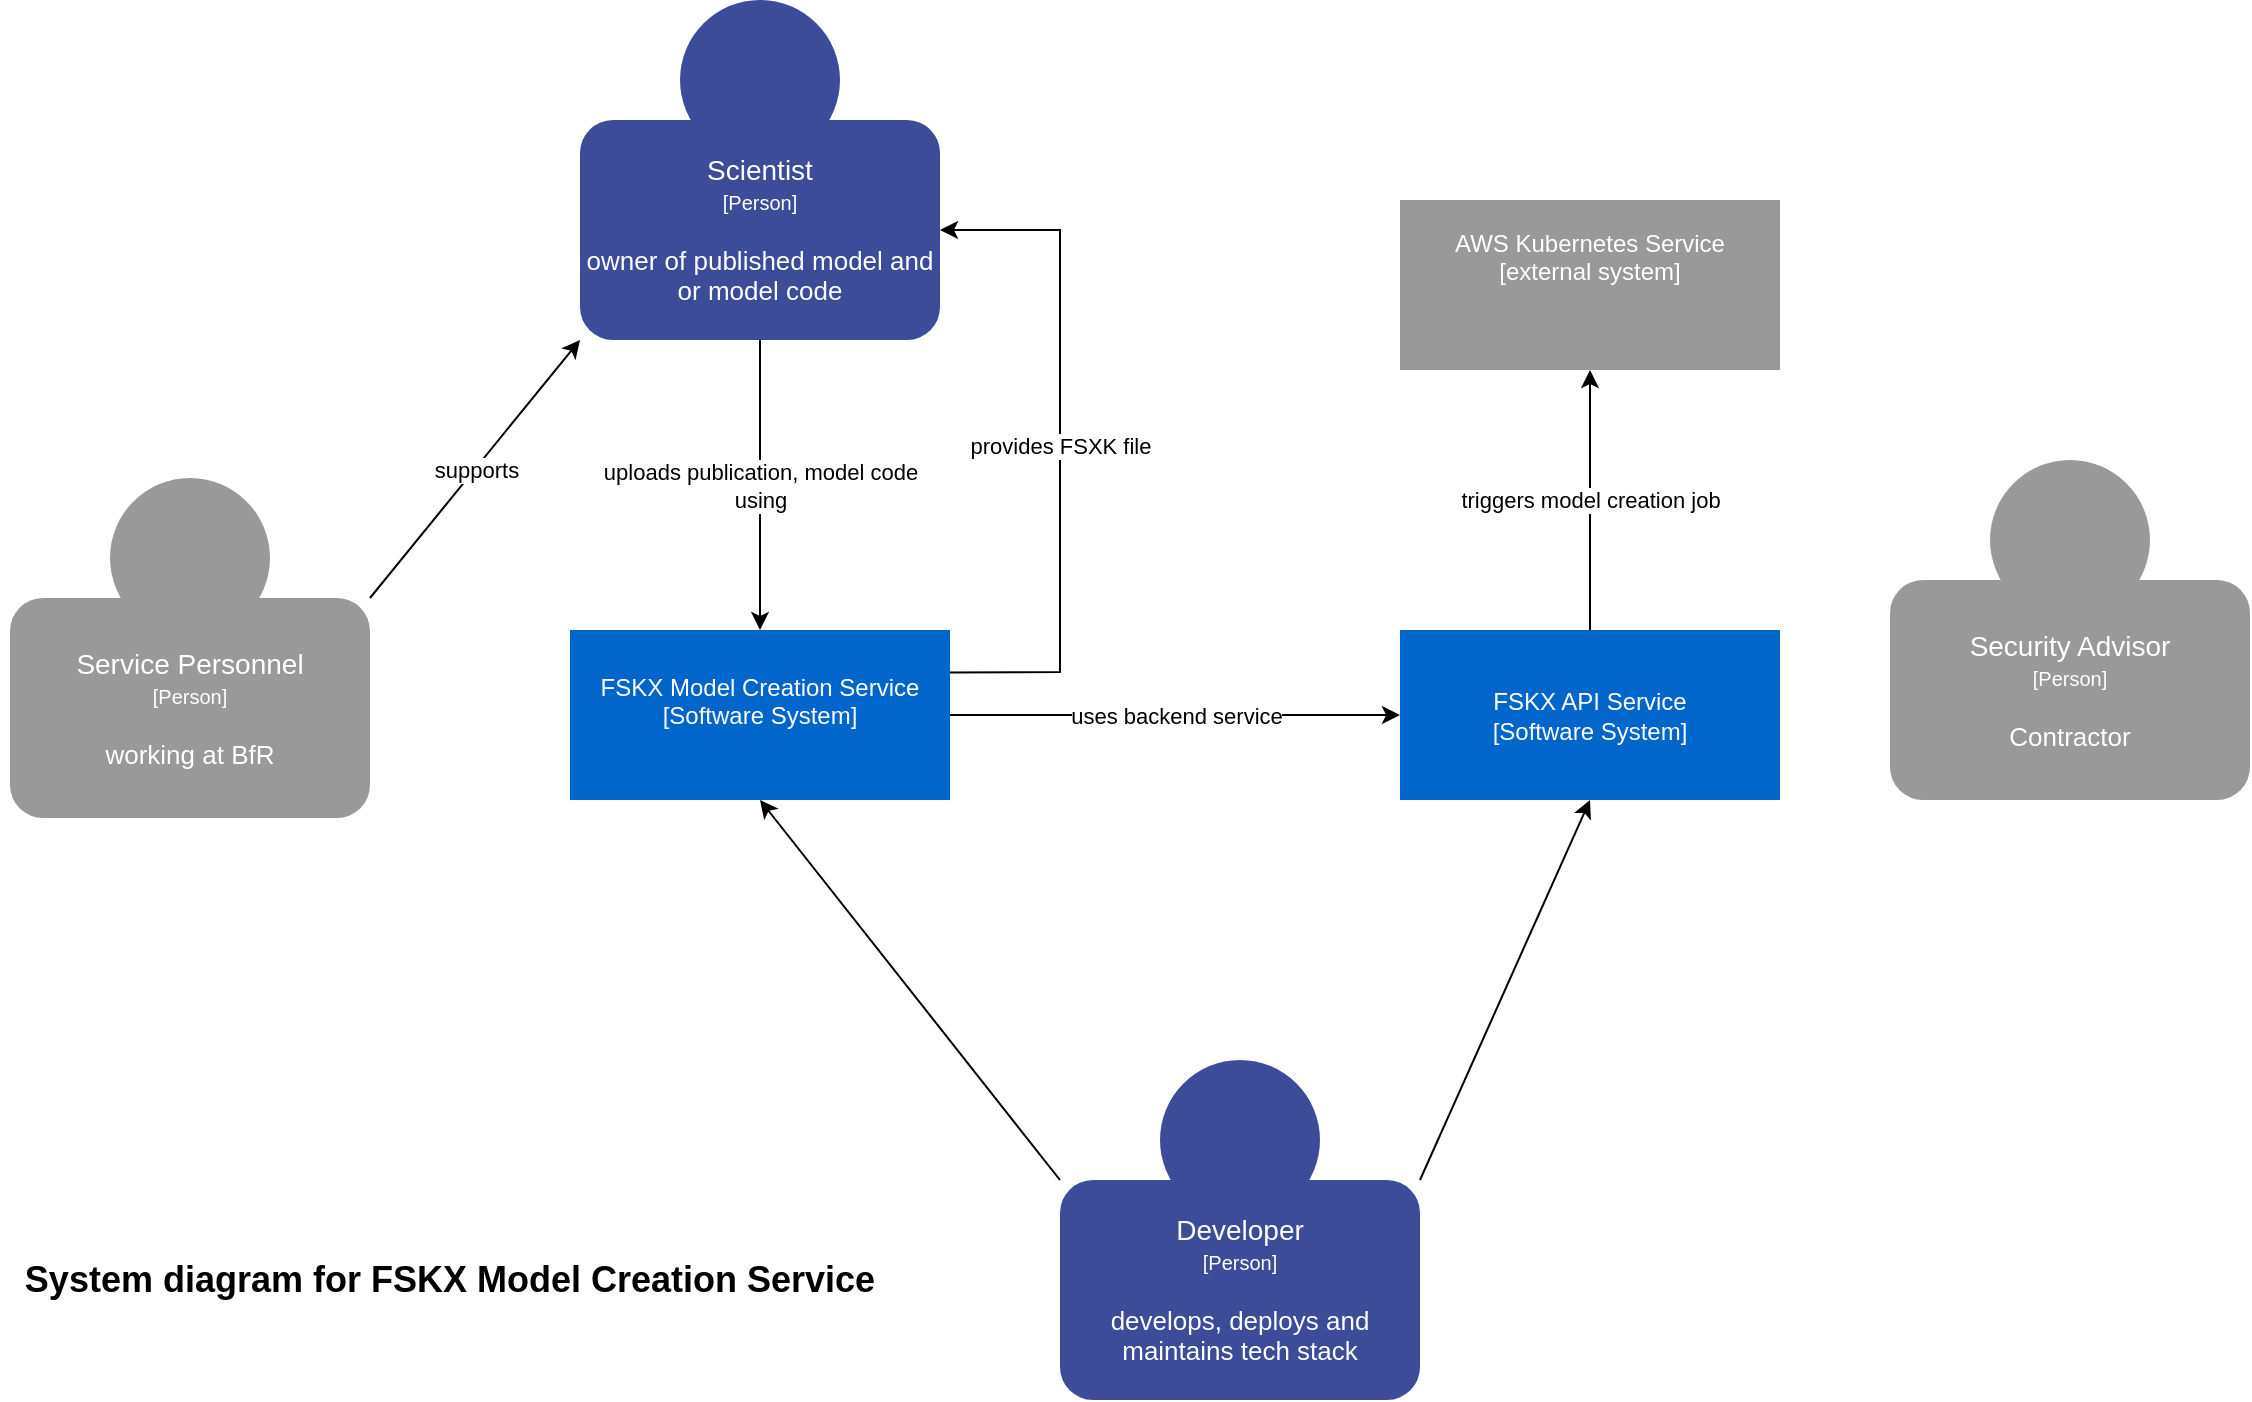 <mxfile version="24.6.4" type="github" pages="5">
  <diagram name="System Context" id="a2gW2ukG-RVeUHNg27eI">
    <mxGraphModel dx="1562" dy="820" grid="1" gridSize="10" guides="1" tooltips="1" connect="1" arrows="1" fold="1" page="1" pageScale="1" pageWidth="1169" pageHeight="827" math="0" shadow="0">
      <root>
        <mxCell id="0" />
        <mxCell id="1" parent="0" />
        <mxCell id="h4YwKP3WCVKz_5QJWk84-1" value="&lt;font color=&quot;#ffffff&quot;&gt;FSKX Model Creation Service&lt;/font&gt;&lt;div&gt;&lt;font color=&quot;#ffffff&quot;&gt;[Software System]&lt;/font&gt;&lt;/div&gt;&lt;div&gt;&lt;font color=&quot;#ffffff&quot;&gt;&lt;br&gt;&lt;/font&gt;&lt;/div&gt;" style="rounded=0;whiteSpace=wrap;html=1;strokeColor=none;fillColor=#0066CC;" parent="1" vertex="1">
          <mxGeometry x="310" y="405" width="190" height="85" as="geometry" />
        </mxCell>
        <mxCell id="h4YwKP3WCVKz_5QJWk84-3" value="" style="group" parent="1" vertex="1" connectable="0">
          <mxGeometry x="335" y="90" width="140" height="170" as="geometry" />
        </mxCell>
        <mxCell id="h4YwKP3WCVKz_5QJWk84-4" value="&lt;font color=&quot;#ffffff&quot;&gt;&lt;span style=&quot;font-size: 14px;&quot;&gt;Scientist&lt;/span&gt;&lt;/font&gt;&lt;div style=&quot;&quot;&gt;&lt;font style=&quot;font-size: 10px;&quot; color=&quot;#ffffff&quot;&gt;&lt;span style=&quot;&quot;&gt;[Person]&lt;br&gt;&lt;/span&gt;&lt;/font&gt;&lt;div style=&quot;&quot;&gt;&lt;font style=&quot;&quot; color=&quot;#ffffff&quot;&gt;&lt;br&gt;&lt;font style=&quot;font-size: 13px;&quot;&gt;owner of published model and or model code&lt;/font&gt;&lt;/font&gt;&lt;/div&gt;&lt;/div&gt;" style="rounded=1;whiteSpace=wrap;html=1;fillColor=#3D4C99;strokeColor=none;" parent="h4YwKP3WCVKz_5QJWk84-3" vertex="1">
          <mxGeometry x="-20" y="60" width="180" height="110" as="geometry" />
        </mxCell>
        <mxCell id="h4YwKP3WCVKz_5QJWk84-5" value="" style="ellipse;whiteSpace=wrap;html=1;aspect=fixed;fillColor=#3D4C99;strokeColor=none;" parent="h4YwKP3WCVKz_5QJWk84-3" vertex="1">
          <mxGeometry x="30" width="80" height="80" as="geometry" />
        </mxCell>
        <mxCell id="h4YwKP3WCVKz_5QJWk84-9" value="" style="endArrow=classic;html=1;rounded=0;exitX=0.5;exitY=1;exitDx=0;exitDy=0;entryX=0.5;entryY=0;entryDx=0;entryDy=0;" parent="1" source="h4YwKP3WCVKz_5QJWk84-4" target="h4YwKP3WCVKz_5QJWk84-1" edge="1">
          <mxGeometry relative="1" as="geometry">
            <mxPoint x="825" y="320" as="sourcePoint" />
            <mxPoint x="405" y="390" as="targetPoint" />
          </mxGeometry>
        </mxCell>
        <mxCell id="h4YwKP3WCVKz_5QJWk84-10" value="uploads publication, model code&lt;div&gt;using&lt;/div&gt;" style="edgeLabel;resizable=0;html=1;;align=center;verticalAlign=middle;" parent="h4YwKP3WCVKz_5QJWk84-9" connectable="0" vertex="1">
          <mxGeometry relative="1" as="geometry" />
        </mxCell>
        <mxCell id="h4YwKP3WCVKz_5QJWk84-14" value="" style="group;fillColor=default;" parent="1" vertex="1" connectable="0">
          <mxGeometry x="50" y="329" width="140" height="170" as="geometry" />
        </mxCell>
        <mxCell id="h4YwKP3WCVKz_5QJWk84-15" value="&lt;font color=&quot;#ffffff&quot;&gt;&lt;span style=&quot;font-size: 14px;&quot;&gt;Service Personnel&lt;/span&gt;&lt;/font&gt;&lt;div style=&quot;&quot;&gt;&lt;font style=&quot;font-size: 10px;&quot; color=&quot;#ffffff&quot;&gt;&lt;span style=&quot;&quot;&gt;[Person]&lt;br&gt;&lt;/span&gt;&lt;/font&gt;&lt;div style=&quot;&quot;&gt;&lt;font style=&quot;&quot; color=&quot;#ffffff&quot;&gt;&lt;br&gt;&lt;font style=&quot;font-size: 13px;&quot;&gt;working at BfR&lt;/font&gt;&lt;/font&gt;&lt;/div&gt;&lt;/div&gt;" style="rounded=1;whiteSpace=wrap;html=1;fillColor=#999999;strokeColor=none;" parent="h4YwKP3WCVKz_5QJWk84-14" vertex="1">
          <mxGeometry x="-20" y="60" width="180" height="110" as="geometry" />
        </mxCell>
        <mxCell id="h4YwKP3WCVKz_5QJWk84-16" value="" style="ellipse;whiteSpace=wrap;html=1;aspect=fixed;fillColor=#999999;strokeColor=none;" parent="h4YwKP3WCVKz_5QJWk84-14" vertex="1">
          <mxGeometry x="30" width="80" height="80" as="geometry" />
        </mxCell>
        <mxCell id="h4YwKP3WCVKz_5QJWk84-17" value="" style="group;fillColor=default;" parent="1" vertex="1" connectable="0">
          <mxGeometry x="990" y="320" width="140" height="170" as="geometry" />
        </mxCell>
        <mxCell id="h4YwKP3WCVKz_5QJWk84-18" value="&lt;div style=&quot;&quot;&gt;&lt;font style=&quot;&quot; color=&quot;#ffffff&quot;&gt;&lt;span style=&quot;font-size: 14px;&quot;&gt;Security Advisor&lt;/span&gt;&lt;/font&gt;&lt;/div&gt;&lt;div style=&quot;&quot;&gt;&lt;font style=&quot;&quot; color=&quot;#ffffff&quot;&gt;&lt;span style=&quot;font-size: 10px;&quot;&gt;[Person]&lt;/span&gt;&lt;br&gt;&lt;/font&gt;&lt;div style=&quot;&quot;&gt;&lt;font style=&quot;&quot; color=&quot;#ffffff&quot;&gt;&lt;br&gt;&lt;font style=&quot;font-size: 13px;&quot;&gt;Contractor&lt;/font&gt;&lt;/font&gt;&lt;/div&gt;&lt;/div&gt;" style="rounded=1;whiteSpace=wrap;html=1;fillColor=#999999;strokeColor=none;" parent="h4YwKP3WCVKz_5QJWk84-17" vertex="1">
          <mxGeometry x="-20" y="60" width="180" height="110" as="geometry" />
        </mxCell>
        <mxCell id="h4YwKP3WCVKz_5QJWk84-19" value="" style="ellipse;whiteSpace=wrap;html=1;aspect=fixed;fillColor=#999999;strokeColor=none;" parent="h4YwKP3WCVKz_5QJWk84-17" vertex="1">
          <mxGeometry x="30" width="80" height="80" as="geometry" />
        </mxCell>
        <mxCell id="h4YwKP3WCVKz_5QJWk84-24" value="&lt;div&gt;&lt;font color=&quot;#ffffff&quot;&gt;AWS Kubernetes Service&lt;/font&gt;&lt;/div&gt;&lt;div&gt;&lt;font color=&quot;#ffffff&quot;&gt;[external system]&lt;/font&gt;&lt;/div&gt;&lt;div&gt;&lt;font color=&quot;#ffffff&quot;&gt;&lt;br&gt;&lt;/font&gt;&lt;/div&gt;&lt;div&gt;&lt;br&gt;&lt;/div&gt;" style="rounded=0;whiteSpace=wrap;html=1;strokeColor=none;fillColor=#999999;" parent="1" vertex="1">
          <mxGeometry x="725" y="190" width="190" height="85" as="geometry" />
        </mxCell>
        <mxCell id="h4YwKP3WCVKz_5QJWk84-25" value="&lt;div&gt;&lt;font color=&quot;#ffffff&quot;&gt;FSKX API Service&lt;/font&gt;&lt;/div&gt;&lt;div&gt;&lt;font color=&quot;#ffffff&quot;&gt;[Software System]&lt;/font&gt;&lt;/div&gt;" style="rounded=0;whiteSpace=wrap;html=1;strokeColor=none;fillColor=#0066CC;" parent="1" vertex="1">
          <mxGeometry x="725" y="405" width="190" height="85" as="geometry" />
        </mxCell>
        <mxCell id="h4YwKP3WCVKz_5QJWk84-26" value="" style="endArrow=classic;html=1;rounded=0;exitX=1;exitY=0.5;exitDx=0;exitDy=0;entryX=0;entryY=0.5;entryDx=0;entryDy=0;" parent="1" source="h4YwKP3WCVKz_5QJWk84-1" target="h4YwKP3WCVKz_5QJWk84-25" edge="1">
          <mxGeometry relative="1" as="geometry">
            <mxPoint x="415" y="270" as="sourcePoint" />
            <mxPoint x="415" y="420" as="targetPoint" />
          </mxGeometry>
        </mxCell>
        <mxCell id="h4YwKP3WCVKz_5QJWk84-27" value="uses backend service" style="edgeLabel;resizable=0;html=1;;align=center;verticalAlign=middle;" parent="h4YwKP3WCVKz_5QJWk84-26" connectable="0" vertex="1">
          <mxGeometry relative="1" as="geometry" />
        </mxCell>
        <mxCell id="h4YwKP3WCVKz_5QJWk84-31" value="" style="endArrow=classic;html=1;rounded=0;exitX=0.5;exitY=0;exitDx=0;exitDy=0;entryX=0.5;entryY=1;entryDx=0;entryDy=0;" parent="1" source="h4YwKP3WCVKz_5QJWk84-25" target="h4YwKP3WCVKz_5QJWk84-24" edge="1">
          <mxGeometry relative="1" as="geometry">
            <mxPoint x="510" y="463" as="sourcePoint" />
            <mxPoint x="735" y="463" as="targetPoint" />
          </mxGeometry>
        </mxCell>
        <mxCell id="h4YwKP3WCVKz_5QJWk84-32" value="triggers model creation job" style="edgeLabel;resizable=0;html=1;;align=center;verticalAlign=middle;" parent="h4YwKP3WCVKz_5QJWk84-31" connectable="0" vertex="1">
          <mxGeometry relative="1" as="geometry" />
        </mxCell>
        <mxCell id="h4YwKP3WCVKz_5QJWk84-33" value="" style="endArrow=classic;html=1;rounded=0;entryX=1;entryY=0.5;entryDx=0;entryDy=0;exitX=1;exitY=0.25;exitDx=0;exitDy=0;" parent="1" source="h4YwKP3WCVKz_5QJWk84-1" target="h4YwKP3WCVKz_5QJWk84-4" edge="1">
          <mxGeometry relative="1" as="geometry">
            <mxPoint x="505" y="430" as="sourcePoint" />
            <mxPoint x="520" y="210" as="targetPoint" />
            <Array as="points">
              <mxPoint x="555" y="426" />
              <mxPoint x="555" y="205" />
            </Array>
          </mxGeometry>
        </mxCell>
        <mxCell id="h4YwKP3WCVKz_5QJWk84-34" value="provides FSXK file" style="edgeLabel;resizable=0;html=1;;align=center;verticalAlign=middle;" parent="h4YwKP3WCVKz_5QJWk84-33" connectable="0" vertex="1">
          <mxGeometry relative="1" as="geometry" />
        </mxCell>
        <mxCell id="QcUKIIMWO6kwSL4btYhU-4" value="" style="group" parent="1" vertex="1" connectable="0">
          <mxGeometry x="575" y="620" width="140" height="170" as="geometry" />
        </mxCell>
        <mxCell id="QcUKIIMWO6kwSL4btYhU-5" value="&lt;font color=&quot;#ffffff&quot;&gt;&lt;span style=&quot;font-size: 14px;&quot;&gt;Developer&lt;/span&gt;&lt;/font&gt;&lt;div style=&quot;&quot;&gt;&lt;font style=&quot;font-size: 10px;&quot; color=&quot;#ffffff&quot;&gt;&lt;span style=&quot;&quot;&gt;[Person]&lt;br&gt;&lt;/span&gt;&lt;/font&gt;&lt;div style=&quot;&quot;&gt;&lt;font style=&quot;&quot; color=&quot;#ffffff&quot;&gt;&lt;br&gt;&lt;font style=&quot;font-size: 13px;&quot;&gt;develops, deploys and maintains tech stack&lt;/font&gt;&lt;/font&gt;&lt;/div&gt;&lt;/div&gt;" style="rounded=1;whiteSpace=wrap;html=1;fillColor=#3D4C99;strokeColor=none;" parent="QcUKIIMWO6kwSL4btYhU-4" vertex="1">
          <mxGeometry x="-20" y="60" width="180" height="110" as="geometry" />
        </mxCell>
        <mxCell id="QcUKIIMWO6kwSL4btYhU-6" value="" style="ellipse;whiteSpace=wrap;html=1;aspect=fixed;fillColor=#3D4C99;strokeColor=none;" parent="QcUKIIMWO6kwSL4btYhU-4" vertex="1">
          <mxGeometry x="30" width="80" height="80" as="geometry" />
        </mxCell>
        <mxCell id="QcUKIIMWO6kwSL4btYhU-7" value="" style="endArrow=classic;html=1;rounded=0;exitX=0;exitY=0;exitDx=0;exitDy=0;entryX=0.5;entryY=1;entryDx=0;entryDy=0;" parent="1" source="QcUKIIMWO6kwSL4btYhU-5" target="h4YwKP3WCVKz_5QJWk84-1" edge="1">
          <mxGeometry relative="1" as="geometry">
            <mxPoint x="425" y="510" as="sourcePoint" />
            <mxPoint x="525" y="510" as="targetPoint" />
          </mxGeometry>
        </mxCell>
        <mxCell id="QcUKIIMWO6kwSL4btYhU-9" value="" style="endArrow=classic;html=1;rounded=0;entryX=0.5;entryY=1;entryDx=0;entryDy=0;exitX=1;exitY=0;exitDx=0;exitDy=0;" parent="1" source="QcUKIIMWO6kwSL4btYhU-5" target="h4YwKP3WCVKz_5QJWk84-25" edge="1">
          <mxGeometry relative="1" as="geometry">
            <mxPoint x="425" y="510" as="sourcePoint" />
            <mxPoint x="525" y="510" as="targetPoint" />
          </mxGeometry>
        </mxCell>
        <mxCell id="CKV4E5HvagZBUr1mOYvm-1" value="" style="endArrow=classic;html=1;rounded=0;entryX=0;entryY=1;entryDx=0;entryDy=0;exitX=1;exitY=0;exitDx=0;exitDy=0;" parent="1" source="h4YwKP3WCVKz_5QJWk84-15" target="h4YwKP3WCVKz_5QJWk84-4" edge="1">
          <mxGeometry relative="1" as="geometry">
            <mxPoint x="440" y="520" as="sourcePoint" />
            <mxPoint x="540" y="520" as="targetPoint" />
          </mxGeometry>
        </mxCell>
        <mxCell id="CKV4E5HvagZBUr1mOYvm-2" value="supports" style="edgeLabel;resizable=0;html=1;;align=center;verticalAlign=middle;" parent="CKV4E5HvagZBUr1mOYvm-1" connectable="0" vertex="1">
          <mxGeometry relative="1" as="geometry" />
        </mxCell>
        <mxCell id="zhMuo7_94SRgsVvPH46Y-1" value="&lt;font style=&quot;font-size: 18px;&quot;&gt;&lt;b&gt;System diagram for FSKX Model Creation Service&lt;/b&gt;&lt;/font&gt;" style="text;html=1;align=center;verticalAlign=middle;whiteSpace=wrap;rounded=0;" vertex="1" parent="1">
          <mxGeometry x="25" y="700" width="450" height="60" as="geometry" />
        </mxCell>
      </root>
    </mxGraphModel>
  </diagram>
  <diagram id="vMZNAIsnmDH3cPV2xLdA" name="Container diagram">
    <mxGraphModel dx="5207" dy="2733" grid="1" gridSize="10" guides="1" tooltips="1" connect="1" arrows="1" fold="1" page="1" pageScale="2" pageWidth="1100" pageHeight="850" math="0" shadow="0">
      <root>
        <mxCell id="0" />
        <mxCell id="1" parent="0" />
        <mxCell id="cR7ftdfKmcCI9DrmznUu-2" value="" style="group" parent="1" vertex="1" connectable="0">
          <mxGeometry x="1230" y="100" width="140" height="170" as="geometry" />
        </mxCell>
        <mxCell id="cR7ftdfKmcCI9DrmznUu-3" value="&lt;font color=&quot;#ffffff&quot;&gt;&lt;span style=&quot;font-size: 14px;&quot;&gt;Scientist&lt;/span&gt;&lt;/font&gt;&lt;div style=&quot;&quot;&gt;&lt;font style=&quot;font-size: 10px;&quot; color=&quot;#ffffff&quot;&gt;&lt;span style=&quot;&quot;&gt;[Person]&lt;br&gt;&lt;/span&gt;&lt;/font&gt;&lt;div style=&quot;&quot;&gt;&lt;font style=&quot;&quot; color=&quot;#ffffff&quot;&gt;&lt;br&gt;&lt;font style=&quot;font-size: 13px;&quot;&gt;owner of published model and or model code&lt;/font&gt;&lt;/font&gt;&lt;/div&gt;&lt;/div&gt;" style="rounded=1;whiteSpace=wrap;html=1;fillColor=#3D4C99;strokeColor=none;" parent="cR7ftdfKmcCI9DrmznUu-2" vertex="1">
          <mxGeometry x="-20" y="60" width="180" height="110" as="geometry" />
        </mxCell>
        <mxCell id="cR7ftdfKmcCI9DrmznUu-4" value="" style="ellipse;whiteSpace=wrap;html=1;aspect=fixed;fillColor=#3D4C99;strokeColor=none;" parent="cR7ftdfKmcCI9DrmznUu-2" vertex="1">
          <mxGeometry x="30" width="80" height="80" as="geometry" />
        </mxCell>
        <mxCell id="s6fYl55m7eJmiOqbKLA9-4" style="edgeStyle=orthogonalEdgeStyle;rounded=0;orthogonalLoop=1;jettySize=auto;html=1;exitX=0.5;exitY=1;exitDx=0;exitDy=0;" parent="cR7ftdfKmcCI9DrmznUu-2" source="cR7ftdfKmcCI9DrmznUu-4" target="cR7ftdfKmcCI9DrmznUu-4" edge="1">
          <mxGeometry relative="1" as="geometry" />
        </mxCell>
        <mxCell id="cR7ftdfKmcCI9DrmznUu-10" value="" style="group;fillColor=default;" parent="1" vertex="1" connectable="0">
          <mxGeometry x="610" y="100" width="140" height="170" as="geometry" />
        </mxCell>
        <mxCell id="cR7ftdfKmcCI9DrmznUu-11" value="&lt;font color=&quot;#ffffff&quot;&gt;&lt;span style=&quot;font-size: 14px;&quot;&gt;Service Personnel&lt;/span&gt;&lt;/font&gt;&lt;div style=&quot;&quot;&gt;&lt;font style=&quot;font-size: 10px;&quot; color=&quot;#ffffff&quot;&gt;&lt;span style=&quot;&quot;&gt;[Person]&lt;br&gt;&lt;/span&gt;&lt;/font&gt;&lt;div style=&quot;&quot;&gt;&lt;font style=&quot;&quot; color=&quot;#ffffff&quot;&gt;&lt;br&gt;&lt;font style=&quot;font-size: 13px;&quot;&gt;working at BfR&lt;/font&gt;&lt;/font&gt;&lt;/div&gt;&lt;/div&gt;" style="rounded=1;whiteSpace=wrap;html=1;fillColor=#999999;strokeColor=none;" parent="cR7ftdfKmcCI9DrmznUu-10" vertex="1">
          <mxGeometry x="-20" y="60" width="180" height="110" as="geometry" />
        </mxCell>
        <mxCell id="cR7ftdfKmcCI9DrmznUu-12" value="" style="ellipse;whiteSpace=wrap;html=1;aspect=fixed;fillColor=#999999;strokeColor=none;" parent="cR7ftdfKmcCI9DrmznUu-10" vertex="1">
          <mxGeometry x="30" width="80" height="80" as="geometry" />
        </mxCell>
        <mxCell id="cR7ftdfKmcCI9DrmznUu-8" value="" style="endArrow=classic;html=1;rounded=0;exitX=0.5;exitY=1;exitDx=0;exitDy=0;entryX=0.5;entryY=0;entryDx=0;entryDy=0;" parent="1" source="cR7ftdfKmcCI9DrmznUu-3" target="cR7ftdfKmcCI9DrmznUu-1" edge="1">
          <mxGeometry relative="1" as="geometry">
            <mxPoint x="1510" y="410" as="sourcePoint" />
            <mxPoint x="940" y="500" as="targetPoint" />
          </mxGeometry>
        </mxCell>
        <mxCell id="cR7ftdfKmcCI9DrmznUu-9" value="visits https://fskx-create.risk-ai-cloud.com/" style="edgeLabel;resizable=0;html=1;;align=center;verticalAlign=middle;" parent="cR7ftdfKmcCI9DrmznUu-8" connectable="0" vertex="1">
          <mxGeometry relative="1" as="geometry" />
        </mxCell>
        <mxCell id="cR7ftdfKmcCI9DrmznUu-28" value="FSKX Model Creation Service&lt;div&gt;[Software System]&lt;/div&gt;" style="swimlane;whiteSpace=wrap;html=1;startSize=30;dashed=1;dashPattern=8 8;fillColor=none;" parent="1" vertex="1">
          <mxGeometry x="560" y="440" width="950" height="1030" as="geometry" />
        </mxCell>
        <mxCell id="NJEjUNuHlGh-JI0FI4W6-30" value="" style="rounded=1;whiteSpace=wrap;html=1;fillColor=none;dashed=1;dashPattern=1 2;" parent="cR7ftdfKmcCI9DrmznUu-28" vertex="1">
          <mxGeometry x="370" y="120" width="290" height="720" as="geometry" />
        </mxCell>
        <mxCell id="cR7ftdfKmcCI9DrmznUu-1" value="&lt;font color=&quot;#ffffff&quot;&gt;FSKX Model Creation Project&lt;/font&gt;&lt;div style=&quot;&quot;&gt;&lt;font style=&quot;font-size: 10px;&quot; color=&quot;#ffffff&quot;&gt;[Container: FLASK and Django]&lt;/font&gt;&lt;/div&gt;&lt;div style=&quot;font-size: 11px;&quot;&gt;&lt;font style=&quot;font-size: 11px;&quot; color=&quot;#ffffff&quot;&gt;&lt;br&gt;&lt;/font&gt;&lt;/div&gt;&lt;div&gt;&lt;font color=&quot;#ffffff&quot;&gt;delivers the apps, handles events between them, accesses databases, provides API&#39;s&lt;/font&gt;&lt;/div&gt;&lt;div&gt;&lt;font color=&quot;#ffffff&quot;&gt;&lt;br&gt;&lt;/font&gt;&lt;/div&gt;" style="rounded=0;whiteSpace=wrap;html=1;strokeColor=none;fillColor=#0066CC;" parent="cR7ftdfKmcCI9DrmznUu-28" vertex="1">
          <mxGeometry x="20" y="75" width="220" height="115" as="geometry" />
        </mxCell>
        <mxCell id="cR7ftdfKmcCI9DrmznUu-21" value="&lt;div&gt;&lt;font color=&quot;#ffffff&quot;&gt;Metadata Extraction&lt;/font&gt;&lt;div&gt;&lt;font style=&quot;font-size: 10px;&quot; color=&quot;#ffffff&quot;&gt;[Container: JavaScript and Next.js]&lt;/font&gt;&lt;/div&gt;&lt;div style=&quot;font-size: 11px;&quot;&gt;&lt;font color=&quot;#ffffff&quot;&gt;&lt;br&gt;&lt;/font&gt;&lt;/div&gt;&lt;div&gt;&lt;font color=&quot;#ffffff&quot;&gt;provides UI to upload publication and download Metadata.json&lt;/font&gt;&lt;/div&gt;&lt;/div&gt;" style="rounded=0;whiteSpace=wrap;html=1;strokeColor=none;fillColor=#0066CC;" parent="cR7ftdfKmcCI9DrmznUu-28" vertex="1">
          <mxGeometry x="400" y="160" width="220" height="110" as="geometry" />
        </mxCell>
        <mxCell id="s6fYl55m7eJmiOqbKLA9-19" value="&lt;div&gt;&lt;div&gt;&lt;font style=&quot;&quot; color=&quot;#ffffff&quot;&gt;Metadata Editing Tool&lt;/font&gt;&lt;/div&gt;&lt;div&gt;&lt;font style=&quot;font-size: 10px;&quot; color=&quot;#ffffff&quot;&gt;[Container: JavaScript and Next.js]&lt;/font&gt;&lt;/div&gt;&lt;div style=&quot;font-size: 11px;&quot;&gt;&lt;font color=&quot;#ffffff&quot;&gt;&lt;br&gt;&lt;/font&gt;&lt;/div&gt;&lt;div&gt;&lt;font color=&quot;#ffffff&quot;&gt;provides UI edit Metadata.json&lt;/font&gt;&lt;/div&gt;&lt;/div&gt;" style="rounded=0;whiteSpace=wrap;html=1;strokeColor=none;fillColor=#0066CC;" parent="cR7ftdfKmcCI9DrmznUu-28" vertex="1">
          <mxGeometry x="400" y="330" width="220" height="110" as="geometry" />
        </mxCell>
        <mxCell id="s6fYl55m7eJmiOqbKLA9-20" value="&lt;div&gt;&lt;span style=&quot;color: rgb(255, 255, 255); background-color: initial;&quot;&gt;Model Code to FSKX&lt;/span&gt;&lt;/div&gt;&lt;div&gt;&lt;span style=&quot;font-size: 10px; color: rgb(255, 255, 255); background-color: initial;&quot;&gt;[Container: JavaScript and Next.js]&lt;/span&gt;&lt;br&gt;&lt;/div&gt;&lt;div style=&quot;font-size: 11px;&quot;&gt;&lt;font color=&quot;#ffffff&quot;&gt;&lt;br&gt;&lt;/font&gt;&lt;/div&gt;&lt;div&gt;&lt;font color=&quot;#ffffff&quot;&gt;provides UI to transform model code to match FSKX specifications&lt;br&gt;&lt;/font&gt;&lt;/div&gt;" style="rounded=0;whiteSpace=wrap;html=1;strokeColor=none;fillColor=#0066CC;" parent="cR7ftdfKmcCI9DrmznUu-28" vertex="1">
          <mxGeometry x="400" y="510" width="220" height="110" as="geometry" />
        </mxCell>
        <mxCell id="s6fYl55m7eJmiOqbKLA9-21" value="&lt;div&gt;&lt;span style=&quot;background-color: initial; color: rgb(255, 255, 255);&quot;&gt;FSKX Creation Tool&lt;/span&gt;&lt;/div&gt;&lt;div&gt;&lt;span style=&quot;background-color: initial; color: rgb(255, 255, 255); font-size: 10px;&quot;&gt;[Container: JavaScript and Next.js]&lt;/span&gt;&lt;br&gt;&lt;/div&gt;&lt;div style=&quot;font-size: 11px;&quot;&gt;&lt;font color=&quot;#ffffff&quot;&gt;&lt;br&gt;&lt;/font&gt;&lt;/div&gt;&lt;div&gt;&lt;font color=&quot;#ffffff&quot;&gt;provides UI to upload model files and download created FSKX file&lt;br&gt;&lt;/font&gt;&lt;/div&gt;" style="rounded=0;whiteSpace=wrap;html=1;strokeColor=none;fillColor=#0066CC;" parent="cR7ftdfKmcCI9DrmznUu-28" vertex="1">
          <mxGeometry x="400" y="690" width="220" height="110" as="geometry" />
        </mxCell>
        <mxCell id="NJEjUNuHlGh-JI0FI4W6-14" value="" style="endArrow=classic;html=1;rounded=0;exitX=0.5;exitY=1;exitDx=0;exitDy=0;entryX=0.5;entryY=0;entryDx=0;entryDy=0;" parent="cR7ftdfKmcCI9DrmznUu-28" source="cR7ftdfKmcCI9DrmznUu-1" target="NJEjUNuHlGh-JI0FI4W6-26" edge="1">
          <mxGeometry relative="1" as="geometry">
            <mxPoint x="680" y="120" as="sourcePoint" />
            <mxPoint x="320" y="310" as="targetPoint" />
          </mxGeometry>
        </mxCell>
        <mxCell id="NJEjUNuHlGh-JI0FI4W6-15" value="provides&amp;nbsp;&lt;div&gt;Apps&lt;/div&gt;" style="edgeLabel;resizable=0;html=1;;align=center;verticalAlign=middle;" parent="NJEjUNuHlGh-JI0FI4W6-14" connectable="0" vertex="1">
          <mxGeometry relative="1" as="geometry" />
        </mxCell>
        <mxCell id="NJEjUNuHlGh-JI0FI4W6-26" value="&lt;div&gt;&lt;font color=&quot;#ffffff&quot;&gt;FSKX Creation Portal&lt;/font&gt;&lt;div&gt;&lt;font style=&quot;font-size: 10px;&quot; color=&quot;#ffffff&quot;&gt;[Container: JavaScript and Next.js]&lt;/font&gt;&lt;/div&gt;&lt;div style=&quot;font-size: 11px;&quot;&gt;&lt;font color=&quot;#ffffff&quot;&gt;&lt;br&gt;&lt;/font&gt;&lt;/div&gt;&lt;div&gt;&lt;font color=&quot;#ffffff&quot;&gt;provides list of apps&lt;/font&gt;&lt;/div&gt;&lt;/div&gt;" style="rounded=0;whiteSpace=wrap;html=1;strokeColor=none;fillColor=#0066CC;" parent="cR7ftdfKmcCI9DrmznUu-28" vertex="1">
          <mxGeometry x="20" y="330" width="220" height="110" as="geometry" />
        </mxCell>
        <mxCell id="NJEjUNuHlGh-JI0FI4W6-28" value="" style="endArrow=classic;html=1;rounded=0;exitX=1;exitY=0.5;exitDx=0;exitDy=0;" parent="cR7ftdfKmcCI9DrmznUu-28" source="v6z5KAjWfPfD4BTbTRdX-5" edge="1">
          <mxGeometry relative="1" as="geometry">
            <mxPoint x="530" y="460" as="sourcePoint" />
            <mxPoint x="360" y="390" as="targetPoint" />
          </mxGeometry>
        </mxCell>
        <mxCell id="NJEjUNuHlGh-JI0FI4W6-29" value="loads&amp;nbsp;&lt;div&gt;micro-frontends&lt;/div&gt;&lt;div&gt;from apps&lt;/div&gt;" style="edgeLabel;resizable=0;html=1;;align=center;verticalAlign=middle;" parent="NJEjUNuHlGh-JI0FI4W6-28" connectable="0" vertex="1">
          <mxGeometry relative="1" as="geometry" />
        </mxCell>
        <mxCell id="NJEjUNuHlGh-JI0FI4W6-40" value="" style="endArrow=classic;html=1;rounded=0;exitX=0.5;exitY=1;exitDx=0;exitDy=0;" parent="cR7ftdfKmcCI9DrmznUu-28" source="cR7ftdfKmcCI9DrmznUu-21" target="s6fYl55m7eJmiOqbKLA9-19" edge="1">
          <mxGeometry relative="1" as="geometry">
            <mxPoint x="520" y="210" as="sourcePoint" />
            <mxPoint x="620" y="210" as="targetPoint" />
          </mxGeometry>
        </mxCell>
        <mxCell id="NJEjUNuHlGh-JI0FI4W6-41" value="transfers created data" style="edgeLabel;resizable=0;html=1;;align=center;verticalAlign=middle;" parent="NJEjUNuHlGh-JI0FI4W6-40" connectable="0" vertex="1">
          <mxGeometry relative="1" as="geometry" />
        </mxCell>
        <mxCell id="NJEjUNuHlGh-JI0FI4W6-46" value="" style="endArrow=classic;html=1;rounded=0;exitX=0.5;exitY=1;exitDx=0;exitDy=0;" parent="cR7ftdfKmcCI9DrmznUu-28" source="s6fYl55m7eJmiOqbKLA9-19" edge="1">
          <mxGeometry relative="1" as="geometry">
            <mxPoint x="509.71" y="450" as="sourcePoint" />
            <mxPoint x="510" y="510" as="targetPoint" />
          </mxGeometry>
        </mxCell>
        <mxCell id="NJEjUNuHlGh-JI0FI4W6-47" value="transfers created data" style="edgeLabel;resizable=0;html=1;;align=center;verticalAlign=middle;" parent="NJEjUNuHlGh-JI0FI4W6-46" connectable="0" vertex="1">
          <mxGeometry relative="1" as="geometry" />
        </mxCell>
        <mxCell id="NJEjUNuHlGh-JI0FI4W6-44" value="" style="endArrow=classic;html=1;rounded=0;exitX=0.5;exitY=1;exitDx=0;exitDy=0;" parent="cR7ftdfKmcCI9DrmznUu-28" source="s6fYl55m7eJmiOqbKLA9-20" target="s6fYl55m7eJmiOqbKLA9-21" edge="1">
          <mxGeometry relative="1" as="geometry">
            <mxPoint x="514.71" y="630" as="sourcePoint" />
            <mxPoint x="514.71" y="690" as="targetPoint" />
          </mxGeometry>
        </mxCell>
        <mxCell id="NJEjUNuHlGh-JI0FI4W6-45" value="transfers created data" style="edgeLabel;resizable=0;html=1;;align=center;verticalAlign=middle;" parent="NJEjUNuHlGh-JI0FI4W6-44" connectable="0" vertex="1">
          <mxGeometry relative="1" as="geometry" />
        </mxCell>
        <mxCell id="v6z5KAjWfPfD4BTbTRdX-5" value="&lt;div&gt;&lt;font color=&quot;#ffffff&quot;&gt;FSKX Creation Portal&lt;/font&gt;&lt;div&gt;&lt;font style=&quot;font-size: 10px;&quot; color=&quot;#ffffff&quot;&gt;[Container: JavaScript and Next.js]&lt;/font&gt;&lt;/div&gt;&lt;div style=&quot;font-size: 11px;&quot;&gt;&lt;font color=&quot;#ffffff&quot;&gt;&lt;br&gt;&lt;/font&gt;&lt;/div&gt;&lt;div&gt;&lt;font color=&quot;#ffffff&quot;&gt;provides list of apps, handles user-id and session-id&lt;/font&gt;&lt;/div&gt;&lt;/div&gt;" style="rounded=0;whiteSpace=wrap;html=1;strokeColor=none;fillColor=#0066CC;" parent="cR7ftdfKmcCI9DrmznUu-28" vertex="1">
          <mxGeometry x="20" y="332.5" width="220" height="110" as="geometry" />
        </mxCell>
        <mxCell id="s6fYl55m7eJmiOqbKLA9-1" value="&lt;font style=&quot;font-size: 18px;&quot;&gt;&lt;b&gt;Container diagram for FSKX Model Creation Service&lt;/b&gt;&lt;/font&gt;" style="text;html=1;align=center;verticalAlign=middle;whiteSpace=wrap;rounded=0;" parent="cR7ftdfKmcCI9DrmznUu-28" vertex="1">
          <mxGeometry x="10" y="950" width="450" height="60" as="geometry" />
        </mxCell>
        <mxCell id="LVGdtdvWu1mKagrQvcDd-1" value="&lt;div&gt;&lt;font color=&quot;#ffffff&quot;&gt;Centralized Logging System&lt;/font&gt;&lt;div&gt;&lt;font style=&quot;font-size: 10px;&quot; color=&quot;#ffffff&quot;&gt;[Container: ElasticSearch, Fluetd]&lt;/font&gt;&lt;/div&gt;&lt;div style=&quot;font-size: 11px;&quot;&gt;&lt;font color=&quot;#ffffff&quot;&gt;&lt;br&gt;&lt;/font&gt;&lt;/div&gt;&lt;div&gt;&lt;font color=&quot;#ffffff&quot;&gt;collects and stores activity logs&lt;/font&gt;&lt;/div&gt;&lt;/div&gt;" style="rounded=0;whiteSpace=wrap;html=1;strokeColor=none;fillColor=#0066CC;" parent="cR7ftdfKmcCI9DrmznUu-28" vertex="1">
          <mxGeometry x="20" y="730" width="220" height="110" as="geometry" />
        </mxCell>
        <mxCell id="LVGdtdvWu1mKagrQvcDd-2" value="" style="endArrow=classic;html=1;rounded=0;exitX=0.5;exitY=1;exitDx=0;exitDy=0;entryX=0.5;entryY=0;entryDx=0;entryDy=0;" parent="cR7ftdfKmcCI9DrmznUu-28" source="v6z5KAjWfPfD4BTbTRdX-5" target="LVGdtdvWu1mKagrQvcDd-1" edge="1">
          <mxGeometry relative="1" as="geometry">
            <mxPoint x="140" y="200" as="sourcePoint" />
            <mxPoint x="140" y="340" as="targetPoint" />
          </mxGeometry>
        </mxCell>
        <mxCell id="LVGdtdvWu1mKagrQvcDd-3" value="sends activity" style="edgeLabel;resizable=0;html=1;;align=center;verticalAlign=middle;" parent="LVGdtdvWu1mKagrQvcDd-2" connectable="0" vertex="1">
          <mxGeometry relative="1" as="geometry" />
        </mxCell>
        <mxCell id="NJEjUNuHlGh-JI0FI4W6-1" value="" style="endArrow=classic;html=1;rounded=0;entryX=1;entryY=0.5;entryDx=0;entryDy=0;exitX=0.5;exitY=1;exitDx=0;exitDy=0;" parent="1" source="cR7ftdfKmcCI9DrmznUu-3" target="cR7ftdfKmcCI9DrmznUu-21" edge="1">
          <mxGeometry relative="1" as="geometry">
            <mxPoint x="1310" y="300" as="sourcePoint" />
            <mxPoint x="950" y="510" as="targetPoint" />
            <Array as="points">
              <mxPoint x="1300" y="655" />
            </Array>
          </mxGeometry>
        </mxCell>
        <mxCell id="NJEjUNuHlGh-JI0FI4W6-2" value="wants to extract metadata from paper" style="edgeLabel;resizable=0;html=1;;align=center;verticalAlign=middle;" parent="NJEjUNuHlGh-JI0FI4W6-1" connectable="0" vertex="1">
          <mxGeometry relative="1" as="geometry">
            <mxPoint x="100" y="127" as="offset" />
          </mxGeometry>
        </mxCell>
        <mxCell id="NJEjUNuHlGh-JI0FI4W6-3" value="" style="endArrow=classic;html=1;rounded=0;exitX=0.5;exitY=1;exitDx=0;exitDy=0;entryX=1;entryY=0.5;entryDx=0;entryDy=0;" parent="1" source="cR7ftdfKmcCI9DrmznUu-3" target="s6fYl55m7eJmiOqbKLA9-19" edge="1">
          <mxGeometry relative="1" as="geometry">
            <mxPoint x="1390" y="280" as="sourcePoint" />
            <mxPoint x="1200" y="523" as="targetPoint" />
            <Array as="points">
              <mxPoint x="1300" y="825" />
            </Array>
          </mxGeometry>
        </mxCell>
        <mxCell id="NJEjUNuHlGh-JI0FI4W6-4" value="wants to edit metadata.json" style="edgeLabel;resizable=0;html=1;;align=center;verticalAlign=middle;fontFamily=Helvetica;fontSize=11;fontColor=default;labelBackgroundColor=default;fillColor=none;gradientColor=none;" parent="NJEjUNuHlGh-JI0FI4W6-3" connectable="0" vertex="1">
          <mxGeometry relative="1" as="geometry">
            <mxPoint x="70" y="217" as="offset" />
          </mxGeometry>
        </mxCell>
        <mxCell id="NJEjUNuHlGh-JI0FI4W6-5" value="" style="endArrow=classic;html=1;rounded=0;exitX=0.5;exitY=1;exitDx=0;exitDy=0;entryX=1;entryY=0.5;entryDx=0;entryDy=0;" parent="1" source="cR7ftdfKmcCI9DrmznUu-3" target="s6fYl55m7eJmiOqbKLA9-20" edge="1">
          <mxGeometry relative="1" as="geometry">
            <mxPoint x="1390" y="280" as="sourcePoint" />
            <mxPoint x="1500" y="523" as="targetPoint" />
            <Array as="points">
              <mxPoint x="1300" y="1005" />
            </Array>
          </mxGeometry>
        </mxCell>
        <mxCell id="NJEjUNuHlGh-JI0FI4W6-6" value="wants to refactor model code" style="edgeLabel;resizable=0;html=1;;align=center;verticalAlign=middle;" parent="NJEjUNuHlGh-JI0FI4W6-5" connectable="0" vertex="1">
          <mxGeometry relative="1" as="geometry">
            <mxPoint x="80" y="307" as="offset" />
          </mxGeometry>
        </mxCell>
        <mxCell id="NJEjUNuHlGh-JI0FI4W6-9" value="" style="endArrow=classic;html=1;rounded=0;exitX=0.5;exitY=1;exitDx=0;exitDy=0;entryX=1;entryY=0.5;entryDx=0;entryDy=0;" parent="1" source="cR7ftdfKmcCI9DrmznUu-3" target="s6fYl55m7eJmiOqbKLA9-21" edge="1">
          <mxGeometry relative="1" as="geometry">
            <mxPoint x="1390" y="280" as="sourcePoint" />
            <mxPoint x="1790" y="525" as="targetPoint" />
            <Array as="points">
              <mxPoint x="1300" y="1185" />
            </Array>
          </mxGeometry>
        </mxCell>
        <mxCell id="NJEjUNuHlGh-JI0FI4W6-10" value="wants to create FSKX from files" style="edgeLabel;resizable=0;html=1;;align=center;verticalAlign=middle;" parent="NJEjUNuHlGh-JI0FI4W6-9" connectable="0" vertex="1">
          <mxGeometry relative="1" as="geometry">
            <mxPoint x="80" y="392" as="offset" />
          </mxGeometry>
        </mxCell>
        <mxCell id="NJEjUNuHlGh-JI0FI4W6-11" value="" style="endArrow=classic;html=1;rounded=0;exitX=1;exitY=0.5;exitDx=0;exitDy=0;entryX=0;entryY=0.5;entryDx=0;entryDy=0;" parent="1" source="cR7ftdfKmcCI9DrmznUu-11" target="cR7ftdfKmcCI9DrmznUu-3" edge="1">
          <mxGeometry relative="1" as="geometry">
            <mxPoint x="810" y="230" as="sourcePoint" />
            <mxPoint x="1130" y="200" as="targetPoint" />
          </mxGeometry>
        </mxCell>
        <mxCell id="NJEjUNuHlGh-JI0FI4W6-12" value="provides assistance&amp;nbsp;" style="edgeLabel;resizable=0;html=1;;align=center;verticalAlign=middle;" parent="NJEjUNuHlGh-JI0FI4W6-11" connectable="0" vertex="1">
          <mxGeometry relative="1" as="geometry">
            <mxPoint y="5" as="offset" />
          </mxGeometry>
        </mxCell>
        <mxCell id="cR7ftdfKmcCI9DrmznUu-20" value="&lt;div&gt;&lt;font color=&quot;#ffffff&quot;&gt;AWS Kubernetes Service&lt;/font&gt;&lt;/div&gt;&lt;div&gt;&lt;font color=&quot;#ffffff&quot;&gt;[external system]&lt;/font&gt;&lt;/div&gt;&lt;div&gt;&lt;font color=&quot;#ffffff&quot;&gt;&lt;br&gt;&lt;/font&gt;&lt;/div&gt;&lt;div&gt;&lt;font color=&quot;#ffffff&quot;&gt;orchestrates deployment of apps&lt;/font&gt;&lt;/div&gt;&lt;div&gt;&lt;br&gt;&lt;/div&gt;" style="rounded=0;whiteSpace=wrap;html=1;strokeColor=none;fillColor=#999999;" parent="1" vertex="1">
          <mxGeometry x="250" y="950" width="190" height="85" as="geometry" />
        </mxCell>
        <mxCell id="NJEjUNuHlGh-JI0FI4W6-48" value="&lt;div&gt;&lt;span style=&quot;color: rgb(255, 255, 255); background-color: initial;&quot;&gt;EPCIS Event Broker&lt;/span&gt;&lt;/div&gt;&lt;div&gt;&lt;span style=&quot;color: rgb(255, 255, 255); background-color: initial;&quot;&gt;[external system]&lt;/span&gt;&lt;br&gt;&lt;/div&gt;&lt;div&gt;&lt;font color=&quot;#ffffff&quot;&gt;&lt;br&gt;&lt;/font&gt;&lt;/div&gt;&lt;div&gt;&lt;font color=&quot;#ffffff&quot;&gt;capture events with file URLs to S3, user-id, session-id&amp;nbsp;&lt;/font&gt;&lt;/div&gt;&lt;div&gt;&lt;br&gt;&lt;/div&gt;" style="rounded=0;whiteSpace=wrap;html=1;strokeColor=none;fillColor=#999999;" parent="1" vertex="1">
          <mxGeometry x="1580" y="1290" width="190" height="85" as="geometry" />
        </mxCell>
        <mxCell id="NJEjUNuHlGh-JI0FI4W6-49" value="&lt;div&gt;&lt;span style=&quot;background-color: initial; color: rgb(255, 255, 255);&quot;&gt;Keycloak Authentication&lt;/span&gt;&lt;/div&gt;&lt;div&gt;&lt;span style=&quot;background-color: initial; color: rgb(255, 255, 255);&quot;&gt;[external system]&lt;/span&gt;&lt;br&gt;&lt;/div&gt;&lt;div&gt;&lt;font color=&quot;#ffffff&quot;&gt;&lt;br&gt;&lt;/font&gt;&lt;/div&gt;&lt;div&gt;&lt;font color=&quot;#ffffff&quot;&gt;&lt;br&gt;&lt;/font&gt;&lt;/div&gt;&lt;div&gt;&lt;br&gt;&lt;/div&gt;" style="rounded=0;whiteSpace=wrap;html=1;strokeColor=none;fillColor=#999999;" parent="1" vertex="1">
          <mxGeometry x="250" y="782.5" width="190" height="85" as="geometry" />
        </mxCell>
        <mxCell id="v6z5KAjWfPfD4BTbTRdX-1" value="" style="endArrow=classic;html=1;rounded=0;exitX=1;exitY=0.5;exitDx=0;exitDy=0;entryX=0;entryY=0.5;entryDx=0;entryDy=0;" parent="1" source="NJEjUNuHlGh-JI0FI4W6-49" target="NJEjUNuHlGh-JI0FI4W6-26" edge="1">
          <mxGeometry relative="1" as="geometry">
            <mxPoint x="960" y="920" as="sourcePoint" />
            <mxPoint x="1060" y="920" as="targetPoint" />
          </mxGeometry>
        </mxCell>
        <mxCell id="v6z5KAjWfPfD4BTbTRdX-2" value="authenticates&lt;div&gt;user&lt;/div&gt;" style="edgeLabel;resizable=0;html=1;;align=center;verticalAlign=middle;" parent="v6z5KAjWfPfD4BTbTRdX-1" connectable="0" vertex="1">
          <mxGeometry relative="1" as="geometry" />
        </mxCell>
        <mxCell id="v6z5KAjWfPfD4BTbTRdX-6" value="" style="endArrow=classic;html=1;rounded=0;entryX=0;entryY=0.5;entryDx=0;entryDy=0;exitX=0.5;exitY=1;exitDx=0;exitDy=0;" parent="1" source="NJEjUNuHlGh-JI0FI4W6-30" target="NJEjUNuHlGh-JI0FI4W6-48" edge="1">
          <mxGeometry relative="1" as="geometry">
            <mxPoint x="1040" y="1300" as="sourcePoint" />
            <mxPoint x="1230" y="1220" as="targetPoint" />
            <Array as="points">
              <mxPoint x="1075" y="1333" />
            </Array>
          </mxGeometry>
        </mxCell>
        <mxCell id="v6z5KAjWfPfD4BTbTRdX-7" value="app communication via events" style="edgeLabel;resizable=0;html=1;;align=center;verticalAlign=middle;" parent="v6z5KAjWfPfD4BTbTRdX-6" connectable="0" vertex="1">
          <mxGeometry relative="1" as="geometry" />
        </mxCell>
        <mxCell id="v6z5KAjWfPfD4BTbTRdX-13" value="&lt;div&gt;&lt;font color=&quot;#ffffff&quot;&gt;AWS S3 Bucket&lt;/font&gt;&lt;/div&gt;&lt;div&gt;&lt;font color=&quot;#ffffff&quot;&gt;[external system]&lt;/font&gt;&lt;/div&gt;&lt;div&gt;&lt;font color=&quot;#ffffff&quot;&gt;&lt;br&gt;&lt;/font&gt;&lt;/div&gt;&lt;div&gt;&lt;font color=&quot;#ffffff&quot;&gt;stores temporary files&lt;/font&gt;&lt;/div&gt;&lt;div&gt;&lt;br&gt;&lt;/div&gt;" style="rounded=0;whiteSpace=wrap;html=1;strokeColor=none;fillColor=#999999;" parent="1" vertex="1">
          <mxGeometry x="1580" y="1170" width="190" height="85" as="geometry" />
        </mxCell>
        <mxCell id="LVGdtdvWu1mKagrQvcDd-4" value="" style="endArrow=classic;html=1;rounded=0;entryX=1.033;entryY=0.1;entryDx=0;entryDy=0;entryPerimeter=0;" parent="1" target="LVGdtdvWu1mKagrQvcDd-1" edge="1">
          <mxGeometry relative="1" as="geometry">
            <mxPoint x="910" y="1180" as="sourcePoint" />
            <mxPoint x="700" y="1180" as="targetPoint" />
          </mxGeometry>
        </mxCell>
        <mxCell id="LVGdtdvWu1mKagrQvcDd-5" value="sends activity" style="edgeLabel;resizable=0;html=1;;align=center;verticalAlign=middle;" parent="LVGdtdvWu1mKagrQvcDd-4" connectable="0" vertex="1">
          <mxGeometry relative="1" as="geometry" />
        </mxCell>
      </root>
    </mxGraphModel>
  </diagram>
  <diagram id="3n_QLF1dL7qld2mrKDZA" name="Component Diagram">
    <mxGraphModel dx="3471" dy="1822" grid="1" gridSize="10" guides="1" tooltips="1" connect="1" arrows="1" fold="1" page="1" pageScale="3" pageWidth="1100" pageHeight="850" math="0" shadow="0">
      <root>
        <mxCell id="0" />
        <mxCell id="1" parent="0" />
        <mxCell id="jI-JZxt741czknKK0aR8-1" value="FSKX Creation Portal&lt;div&gt;[Container]&lt;/div&gt;" style="swimlane;whiteSpace=wrap;html=1;startSize=30;dashed=1;dashPattern=8 8;fillColor=none;" parent="1" vertex="1">
          <mxGeometry x="560" y="120" width="950" height="1030" as="geometry" />
        </mxCell>
        <mxCell id="jI-JZxt741czknKK0aR8-19" value="&lt;div&gt;&lt;div&gt;&lt;font style=&quot;&quot; color=&quot;#ffffff&quot;&gt;Sign In&lt;/font&gt;&lt;/div&gt;&lt;div&gt;&lt;font style=&quot;font-size: 10px;&quot; color=&quot;#ffffff&quot;&gt;[Component: JavaScript and Next.js]&lt;/font&gt;&lt;/div&gt;&lt;div style=&quot;font-size: 11px;&quot;&gt;&lt;font color=&quot;#ffffff&quot;&gt;&lt;br&gt;&lt;/font&gt;&lt;/div&gt;&lt;div&gt;&lt;font color=&quot;#ffffff&quot;&gt;connect to keycloak using user credentials&lt;/font&gt;&lt;/div&gt;&lt;/div&gt;" style="rounded=0;whiteSpace=wrap;html=1;strokeColor=none;fillColor=#0066CC;" parent="jI-JZxt741czknKK0aR8-1" vertex="1">
          <mxGeometry x="50" y="50" width="220" height="110" as="geometry" />
        </mxCell>
        <mxCell id="jI-JZxt741czknKK0aR8-20" value="&lt;font style=&quot;font-size: 18px;&quot;&gt;&lt;b&gt;Component diagram for FSKX Creation Portal&lt;/b&gt;&lt;/font&gt;" style="text;html=1;align=center;verticalAlign=middle;whiteSpace=wrap;rounded=0;" parent="jI-JZxt741czknKK0aR8-1" vertex="1">
          <mxGeometry x="10" y="950" width="450" height="60" as="geometry" />
        </mxCell>
        <mxCell id="ZOyIZC6BfXfHpiasVSrb-1" value="&lt;div&gt;&lt;span style=&quot;color: rgb(255, 255, 255); background-color: initial;&quot;&gt;Navbar&lt;/span&gt;&lt;/div&gt;&lt;div&gt;&lt;span style=&quot;font-size: 10px; color: rgb(255, 255, 255); background-color: initial;&quot;&gt;[Component: JavaScript and Next.js]&lt;/span&gt;&lt;br&gt;&lt;/div&gt;&lt;div style=&quot;font-size: 11px;&quot;&gt;&lt;font color=&quot;#ffffff&quot;&gt;&lt;br&gt;&lt;/font&gt;&lt;/div&gt;&lt;div&gt;&lt;font color=&quot;#ffffff&quot;&gt;logo, impressum, login button&lt;br&gt;&lt;/font&gt;&lt;/div&gt;" style="rounded=0;whiteSpace=wrap;html=1;strokeColor=none;fillColor=#0066CC;" parent="jI-JZxt741czknKK0aR8-1" vertex="1">
          <mxGeometry x="680" y="50" width="220" height="110" as="geometry" />
        </mxCell>
        <mxCell id="ZOyIZC6BfXfHpiasVSrb-12" style="edgeStyle=orthogonalEdgeStyle;rounded=0;orthogonalLoop=1;jettySize=auto;html=1;entryX=0;entryY=0.5;entryDx=0;entryDy=0;" parent="jI-JZxt741czknKK0aR8-1" source="ZOyIZC6BfXfHpiasVSrb-3" target="ZOyIZC6BfXfHpiasVSrb-5" edge="1">
          <mxGeometry relative="1" as="geometry" />
        </mxCell>
        <mxCell id="ZOyIZC6BfXfHpiasVSrb-3" value="&lt;div&gt;&lt;span style=&quot;color: rgb(255, 255, 255); background-color: initial;&quot;&gt;Card Component&lt;/span&gt;&lt;/div&gt;&lt;div&gt;&lt;span style=&quot;font-size: 10px; color: rgb(255, 255, 255); background-color: initial;&quot;&gt;[Component: JavaScript and Next.js]&lt;/span&gt;&lt;br&gt;&lt;/div&gt;&lt;div style=&quot;font-size: 11px;&quot;&gt;&lt;font color=&quot;#ffffff&quot;&gt;&lt;br&gt;&lt;/font&gt;&lt;/div&gt;&lt;div&gt;&lt;font color=&quot;#ffffff&quot;&gt;displays available services&lt;br&gt;&lt;/font&gt;&lt;/div&gt;" style="rounded=0;whiteSpace=wrap;html=1;strokeColor=none;fillColor=#0066CC;" parent="jI-JZxt741czknKK0aR8-1" vertex="1">
          <mxGeometry x="30" y="310" width="220" height="110" as="geometry" />
        </mxCell>
        <mxCell id="ZOyIZC6BfXfHpiasVSrb-11" style="edgeStyle=orthogonalEdgeStyle;rounded=0;orthogonalLoop=1;jettySize=auto;html=1;entryX=0.5;entryY=0;entryDx=0;entryDy=0;" parent="jI-JZxt741czknKK0aR8-1" source="ZOyIZC6BfXfHpiasVSrb-4" target="ZOyIZC6BfXfHpiasVSrb-5" edge="1">
          <mxGeometry relative="1" as="geometry" />
        </mxCell>
        <mxCell id="ZOyIZC6BfXfHpiasVSrb-4" value="&lt;div&gt;&lt;span style=&quot;background-color: initial; color: rgb(255, 255, 255);&quot;&gt;Workflow Indicator&lt;/span&gt;&lt;/div&gt;&lt;div&gt;&lt;span style=&quot;background-color: initial; color: rgb(255, 255, 255); font-size: 10px;&quot;&gt;[Component: JavaScript and Next.js]&lt;/span&gt;&lt;br&gt;&lt;/div&gt;&lt;div style=&quot;font-size: 11px;&quot;&gt;&lt;font color=&quot;#ffffff&quot;&gt;&lt;br&gt;&lt;/font&gt;&lt;/div&gt;&lt;div&gt;&lt;font color=&quot;#ffffff&quot;&gt;displays which service in the workflow the user currently uses&lt;br&gt;&lt;/font&gt;&lt;/div&gt;" style="rounded=0;whiteSpace=wrap;html=1;strokeColor=none;fillColor=#0066CC;" parent="jI-JZxt741czknKK0aR8-1" vertex="1">
          <mxGeometry x="410" y="110" width="220" height="110" as="geometry" />
        </mxCell>
        <mxCell id="ZOyIZC6BfXfHpiasVSrb-9" style="edgeStyle=orthogonalEdgeStyle;rounded=0;orthogonalLoop=1;jettySize=auto;html=1;entryX=0;entryY=0.5;entryDx=0;entryDy=0;" parent="jI-JZxt741czknKK0aR8-1" source="ZOyIZC6BfXfHpiasVSrb-5" target="ZOyIZC6BfXfHpiasVSrb-6" edge="1">
          <mxGeometry relative="1" as="geometry" />
        </mxCell>
        <mxCell id="ZOyIZC6BfXfHpiasVSrb-5" value="&lt;div&gt;&lt;span style=&quot;background-color: initial; color: rgb(255, 255, 255);&quot;&gt;Content Area&lt;/span&gt;&lt;/div&gt;&lt;div&gt;&lt;span style=&quot;background-color: initial; color: rgb(255, 255, 255); font-size: 10px;&quot;&gt;[Component: JavaScript and Next.js]&lt;/span&gt;&lt;br&gt;&lt;/div&gt;&lt;div style=&quot;font-size: 11px;&quot;&gt;&lt;font color=&quot;#ffffff&quot;&gt;&lt;br&gt;&lt;/font&gt;&lt;/div&gt;&lt;div&gt;&lt;font color=&quot;#ffffff&quot;&gt;area where the micro-frontend is loaded into&lt;br&gt;&lt;/font&gt;&lt;/div&gt;" style="rounded=0;whiteSpace=wrap;html=1;strokeColor=none;fillColor=#0066CC;" parent="jI-JZxt741czknKK0aR8-1" vertex="1">
          <mxGeometry x="410" y="310" width="220" height="110" as="geometry" />
        </mxCell>
        <mxCell id="ZOyIZC6BfXfHpiasVSrb-6" value="&lt;div&gt;&lt;span style=&quot;background-color: initial; color: rgb(255, 255, 255);&quot;&gt;Dynamic Loader&lt;/span&gt;&lt;/div&gt;&lt;div&gt;&lt;span style=&quot;background-color: initial; color: rgb(255, 255, 255); font-size: 10px;&quot;&gt;[Component: JavaScript and Next.js]&lt;/span&gt;&lt;br&gt;&lt;/div&gt;&lt;div style=&quot;font-size: 11px;&quot;&gt;&lt;font color=&quot;#ffffff&quot;&gt;&lt;br&gt;&lt;/font&gt;&lt;/div&gt;&lt;div&gt;&lt;font color=&quot;#ffffff&quot;&gt;loads micro-frontend into app&lt;br&gt;&lt;/font&gt;&lt;/div&gt;" style="rounded=0;whiteSpace=wrap;html=1;strokeColor=none;fillColor=#0066CC;" parent="jI-JZxt741czknKK0aR8-1" vertex="1">
          <mxGeometry x="700" y="315" width="220" height="100" as="geometry" />
        </mxCell>
        <mxCell id="ZOyIZC6BfXfHpiasVSrb-8" style="edgeStyle=orthogonalEdgeStyle;rounded=0;orthogonalLoop=1;jettySize=auto;html=1;entryX=0.5;entryY=1;entryDx=0;entryDy=0;" parent="jI-JZxt741czknKK0aR8-1" source="ZOyIZC6BfXfHpiasVSrb-7" target="ZOyIZC6BfXfHpiasVSrb-5" edge="1">
          <mxGeometry relative="1" as="geometry" />
        </mxCell>
        <mxCell id="ZOyIZC6BfXfHpiasVSrb-7" value="&lt;div&gt;&lt;span style=&quot;background-color: initial; color: rgb(255, 255, 255);&quot;&gt;Continue Button&lt;/span&gt;&lt;/div&gt;&lt;div&gt;&lt;span style=&quot;background-color: initial; color: rgb(255, 255, 255); font-size: 10px;&quot;&gt;[Component: JavaScript and Next.js]&lt;/span&gt;&lt;br&gt;&lt;/div&gt;&lt;div style=&quot;font-size: 11px;&quot;&gt;&lt;font color=&quot;#ffffff&quot;&gt;&lt;br&gt;&lt;/font&gt;&lt;/div&gt;&lt;div&gt;&lt;font color=&quot;#ffffff&quot;&gt;loads next logical micro-frontend&lt;br&gt;&lt;/font&gt;&lt;/div&gt;" style="rounded=0;whiteSpace=wrap;html=1;strokeColor=none;fillColor=#0066CC;" parent="jI-JZxt741czknKK0aR8-1" vertex="1">
          <mxGeometry x="410" y="540" width="220" height="110" as="geometry" />
        </mxCell>
        <mxCell id="jI-JZxt741czknKK0aR8-2" value="" style="rounded=1;whiteSpace=wrap;html=1;fillColor=none;dashed=1;dashPattern=1 2;" parent="1" vertex="1">
          <mxGeometry x="1580" y="190" width="290" height="720" as="geometry" />
        </mxCell>
        <mxCell id="jI-JZxt741czknKK0aR8-4" value="&lt;div&gt;&lt;font color=&quot;#ffffff&quot;&gt;Metadata Extraction&lt;/font&gt;&lt;div&gt;&lt;font style=&quot;font-size: 10px;&quot; color=&quot;#ffffff&quot;&gt;[Container: JavaScript and Next.js]&lt;/font&gt;&lt;/div&gt;&lt;div style=&quot;font-size: 11px;&quot;&gt;&lt;font color=&quot;#ffffff&quot;&gt;&lt;br&gt;&lt;/font&gt;&lt;/div&gt;&lt;div&gt;&lt;font color=&quot;#ffffff&quot;&gt;provides UI to upload publication and download Metadata.json&lt;/font&gt;&lt;/div&gt;&lt;/div&gt;" style="rounded=0;whiteSpace=wrap;html=1;strokeColor=none;fillColor=#0066CC;" parent="1" vertex="1">
          <mxGeometry x="1610" y="230" width="220" height="110" as="geometry" />
        </mxCell>
        <mxCell id="jI-JZxt741czknKK0aR8-5" value="&lt;div&gt;&lt;div&gt;&lt;font style=&quot;&quot; color=&quot;#ffffff&quot;&gt;Metadata Editing Tool&lt;/font&gt;&lt;/div&gt;&lt;div&gt;&lt;font style=&quot;font-size: 10px;&quot; color=&quot;#ffffff&quot;&gt;[Container: JavaScript and Next.js]&lt;/font&gt;&lt;/div&gt;&lt;div style=&quot;font-size: 11px;&quot;&gt;&lt;font color=&quot;#ffffff&quot;&gt;&lt;br&gt;&lt;/font&gt;&lt;/div&gt;&lt;div&gt;&lt;font color=&quot;#ffffff&quot;&gt;provides UI edit Metadata.json&lt;/font&gt;&lt;/div&gt;&lt;/div&gt;" style="rounded=0;whiteSpace=wrap;html=1;strokeColor=none;fillColor=#0066CC;" parent="1" vertex="1">
          <mxGeometry x="1610" y="400" width="220" height="110" as="geometry" />
        </mxCell>
        <mxCell id="jI-JZxt741czknKK0aR8-6" value="&lt;div&gt;&lt;span style=&quot;color: rgb(255, 255, 255); background-color: initial;&quot;&gt;Model Code to FSKX&lt;/span&gt;&lt;/div&gt;&lt;div&gt;&lt;span style=&quot;font-size: 10px; color: rgb(255, 255, 255); background-color: initial;&quot;&gt;[Container: JavaScript and Next.js]&lt;/span&gt;&lt;br&gt;&lt;/div&gt;&lt;div style=&quot;font-size: 11px;&quot;&gt;&lt;font color=&quot;#ffffff&quot;&gt;&lt;br&gt;&lt;/font&gt;&lt;/div&gt;&lt;div&gt;&lt;font color=&quot;#ffffff&quot;&gt;provides UI to transform model code to match FSKX specifications&lt;br&gt;&lt;/font&gt;&lt;/div&gt;" style="rounded=0;whiteSpace=wrap;html=1;strokeColor=none;fillColor=#0066CC;" parent="1" vertex="1">
          <mxGeometry x="1610" y="580" width="220" height="110" as="geometry" />
        </mxCell>
        <mxCell id="jI-JZxt741czknKK0aR8-7" value="&lt;div&gt;&lt;span style=&quot;background-color: initial; color: rgb(255, 255, 255);&quot;&gt;FSKX Creation Tool&lt;/span&gt;&lt;/div&gt;&lt;div&gt;&lt;span style=&quot;background-color: initial; color: rgb(255, 255, 255); font-size: 10px;&quot;&gt;[Container: JavaScript and Next.js]&lt;/span&gt;&lt;br&gt;&lt;/div&gt;&lt;div style=&quot;font-size: 11px;&quot;&gt;&lt;font color=&quot;#ffffff&quot;&gt;&lt;br&gt;&lt;/font&gt;&lt;/div&gt;&lt;div&gt;&lt;font color=&quot;#ffffff&quot;&gt;provides UI to upload model files and download created FSKX file&lt;br&gt;&lt;/font&gt;&lt;/div&gt;" style="rounded=0;whiteSpace=wrap;html=1;strokeColor=none;fillColor=#0066CC;" parent="1" vertex="1">
          <mxGeometry x="1610" y="760" width="220" height="110" as="geometry" />
        </mxCell>
        <mxCell id="jI-JZxt741czknKK0aR8-13" value="" style="endArrow=classic;html=1;rounded=0;exitX=0.5;exitY=1;exitDx=0;exitDy=0;" parent="1" source="jI-JZxt741czknKK0aR8-4" target="jI-JZxt741czknKK0aR8-5" edge="1">
          <mxGeometry relative="1" as="geometry">
            <mxPoint x="1730" y="280" as="sourcePoint" />
            <mxPoint x="1830" y="280" as="targetPoint" />
          </mxGeometry>
        </mxCell>
        <mxCell id="jI-JZxt741czknKK0aR8-14" value="transfers created data" style="edgeLabel;resizable=0;html=1;;align=center;verticalAlign=middle;" parent="jI-JZxt741czknKK0aR8-13" connectable="0" vertex="1">
          <mxGeometry relative="1" as="geometry" />
        </mxCell>
        <mxCell id="jI-JZxt741czknKK0aR8-15" value="" style="endArrow=classic;html=1;rounded=0;exitX=0.5;exitY=1;exitDx=0;exitDy=0;" parent="1" source="jI-JZxt741czknKK0aR8-5" edge="1">
          <mxGeometry relative="1" as="geometry">
            <mxPoint x="1719.71" y="520" as="sourcePoint" />
            <mxPoint x="1720" y="580" as="targetPoint" />
          </mxGeometry>
        </mxCell>
        <mxCell id="jI-JZxt741czknKK0aR8-16" value="transfers created data" style="edgeLabel;resizable=0;html=1;;align=center;verticalAlign=middle;" parent="jI-JZxt741czknKK0aR8-15" connectable="0" vertex="1">
          <mxGeometry relative="1" as="geometry" />
        </mxCell>
        <mxCell id="jI-JZxt741czknKK0aR8-17" value="" style="endArrow=classic;html=1;rounded=0;exitX=0.5;exitY=1;exitDx=0;exitDy=0;" parent="1" source="jI-JZxt741czknKK0aR8-6" target="jI-JZxt741czknKK0aR8-7" edge="1">
          <mxGeometry relative="1" as="geometry">
            <mxPoint x="1724.71" y="700" as="sourcePoint" />
            <mxPoint x="1724.71" y="760" as="targetPoint" />
          </mxGeometry>
        </mxCell>
        <mxCell id="jI-JZxt741czknKK0aR8-18" value="transfers created data" style="edgeLabel;resizable=0;html=1;;align=center;verticalAlign=middle;" parent="jI-JZxt741czknKK0aR8-17" connectable="0" vertex="1">
          <mxGeometry relative="1" as="geometry" />
        </mxCell>
        <mxCell id="jI-JZxt741czknKK0aR8-10" value="&lt;div&gt;&lt;font color=&quot;#ffffff&quot;&gt;FSKX Creation Portal&lt;/font&gt;&lt;div&gt;&lt;font style=&quot;font-size: 10px;&quot; color=&quot;#ffffff&quot;&gt;[Container: JavaScript and Next.js]&lt;/font&gt;&lt;/div&gt;&lt;div style=&quot;font-size: 11px;&quot;&gt;&lt;font color=&quot;#ffffff&quot;&gt;&lt;br&gt;&lt;/font&gt;&lt;/div&gt;&lt;div&gt;&lt;font color=&quot;#ffffff&quot;&gt;provides list of apps&lt;/font&gt;&lt;/div&gt;&lt;/div&gt;" style="rounded=0;whiteSpace=wrap;html=1;strokeColor=none;fillColor=#0066CC;" parent="1" vertex="1">
          <mxGeometry x="120" y="380" width="220" height="110" as="geometry" />
        </mxCell>
        <mxCell id="ZOyIZC6BfXfHpiasVSrb-2" value="&lt;div&gt;&lt;span style=&quot;color: rgb(255, 255, 255); background-color: initial;&quot;&gt;Metadata Extraction Micro-Frontend&lt;/span&gt;&lt;/div&gt;&lt;div&gt;&lt;span style=&quot;font-size: 10px; color: rgb(255, 255, 255); background-color: initial;&quot;&gt;[Component: JavaScript and Next.js]&lt;/span&gt;&lt;br&gt;&lt;/div&gt;&lt;div style=&quot;font-size: 11px;&quot;&gt;&lt;font color=&quot;#ffffff&quot;&gt;&lt;br&gt;&lt;/font&gt;&lt;/div&gt;&lt;div&gt;&lt;font color=&quot;#ffffff&quot;&gt;logo, impressum, login button&lt;br&gt;&lt;/font&gt;&lt;/div&gt;" style="rounded=0;whiteSpace=wrap;html=1;strokeColor=none;fillColor=#0066CC;" parent="1" vertex="1">
          <mxGeometry x="120" y="560" width="220" height="110" as="geometry" />
        </mxCell>
        <mxCell id="ZOyIZC6BfXfHpiasVSrb-10" style="edgeStyle=orthogonalEdgeStyle;rounded=0;orthogonalLoop=1;jettySize=auto;html=1;exitX=1;exitY=0.5;exitDx=0;exitDy=0;entryX=-0.012;entryY=0.409;entryDx=0;entryDy=0;entryPerimeter=0;" parent="1" source="ZOyIZC6BfXfHpiasVSrb-6" target="jI-JZxt741czknKK0aR8-2" edge="1">
          <mxGeometry relative="1" as="geometry" />
        </mxCell>
        <mxCell id="-YBX8G-CuSXqETKtW7zN-1" value="&lt;div&gt;Metadata Extraction&lt;/div&gt;&lt;div&gt;[Container]&lt;/div&gt;" style="swimlane;whiteSpace=wrap;html=1;startSize=30;dashed=1;dashPattern=8 8;fillColor=none;" parent="1" vertex="1">
          <mxGeometry x="60" y="1250" width="970" height="895" as="geometry" />
        </mxCell>
        <mxCell id="-YBX8G-CuSXqETKtW7zN-92" style="edgeStyle=orthogonalEdgeStyle;rounded=0;orthogonalLoop=1;jettySize=auto;html=1;" parent="-YBX8G-CuSXqETKtW7zN-1" source="-YBX8G-CuSXqETKtW7zN-87" target="-YBX8G-CuSXqETKtW7zN-88" edge="1">
          <mxGeometry relative="1" as="geometry" />
        </mxCell>
        <mxCell id="-YBX8G-CuSXqETKtW7zN-87" value="&lt;div&gt;&lt;span style=&quot;background-color: initial; color: rgb(255, 255, 255);&quot;&gt;Upload Paper&lt;/span&gt;&lt;/div&gt;&lt;div&gt;&lt;span style=&quot;background-color: initial; color: rgb(255, 255, 255); font-size: 10px;&quot;&gt;[Component: JavaScript and Next.js]&lt;/span&gt;&lt;br&gt;&lt;/div&gt;&lt;div style=&quot;font-size: 11px;&quot;&gt;&lt;font color=&quot;#ffffff&quot;&gt;&lt;br&gt;&lt;/font&gt;&lt;/div&gt;&lt;div&gt;&lt;font color=&quot;#ffffff&quot;&gt;upload a URL or PDF of a published&lt;br&gt;&lt;/font&gt;&lt;/div&gt;&lt;div&gt;&lt;font color=&quot;#ffffff&quot;&gt;model&lt;/font&gt;&lt;/div&gt;" style="rounded=0;whiteSpace=wrap;html=1;strokeColor=none;fillColor=#0066CC;" parent="-YBX8G-CuSXqETKtW7zN-1" vertex="1">
          <mxGeometry x="120" y="120" width="220" height="110" as="geometry" />
        </mxCell>
        <mxCell id="-YBX8G-CuSXqETKtW7zN-93" style="edgeStyle=orthogonalEdgeStyle;rounded=0;orthogonalLoop=1;jettySize=auto;html=1;entryX=0.5;entryY=0;entryDx=0;entryDy=0;" parent="-YBX8G-CuSXqETKtW7zN-1" source="-YBX8G-CuSXqETKtW7zN-88" target="-YBX8G-CuSXqETKtW7zN-89" edge="1">
          <mxGeometry relative="1" as="geometry" />
        </mxCell>
        <mxCell id="-YBX8G-CuSXqETKtW7zN-88" value="&lt;div&gt;&lt;span style=&quot;background-color: initial; color: rgb(255, 255, 255);&quot;&gt;Prompt Generation&lt;/span&gt;&lt;/div&gt;&lt;div&gt;&lt;span style=&quot;background-color: initial; color: rgb(255, 255, 255); font-size: 10px;&quot;&gt;[Component: Python]&lt;/span&gt;&lt;br&gt;&lt;/div&gt;&lt;div style=&quot;font-size: 11px;&quot;&gt;&lt;font color=&quot;#ffffff&quot;&gt;&lt;br&gt;&lt;/font&gt;&lt;/div&gt;&lt;div&gt;&lt;font color=&quot;#ffffff&quot;&gt;extract text and generate prompt&amp;nbsp;&lt;/font&gt;&lt;/div&gt;&lt;div&gt;&lt;font color=&quot;#ffffff&quot;&gt;for LLM (including schema)&lt;br&gt;&lt;/font&gt;&lt;/div&gt;" style="rounded=0;whiteSpace=wrap;html=1;strokeColor=none;fillColor=#0066CC;" parent="-YBX8G-CuSXqETKtW7zN-1" vertex="1">
          <mxGeometry x="460" y="120" width="220" height="110" as="geometry" />
        </mxCell>
        <mxCell id="-YBX8G-CuSXqETKtW7zN-96" style="edgeStyle=orthogonalEdgeStyle;rounded=0;orthogonalLoop=1;jettySize=auto;html=1;exitX=0.5;exitY=1;exitDx=0;exitDy=0;" parent="-YBX8G-CuSXqETKtW7zN-1" source="-YBX8G-CuSXqETKtW7zN-89" target="-YBX8G-CuSXqETKtW7zN-91" edge="1">
          <mxGeometry relative="1" as="geometry">
            <mxPoint x="850.0" y="470" as="sourcePoint" />
            <mxPoint x="150" y="725" as="targetPoint" />
          </mxGeometry>
        </mxCell>
        <mxCell id="-YBX8G-CuSXqETKtW7zN-89" value="&lt;div&gt;&lt;span style=&quot;background-color: initial; color: rgb(255, 255, 255);&quot;&gt;LLM&lt;/span&gt;&lt;/div&gt;&lt;div&gt;&lt;span style=&quot;background-color: initial; color: rgb(255, 255, 255); font-size: 10px;&quot;&gt;external service: GPT&lt;/span&gt;&lt;br&gt;&lt;/div&gt;&lt;div style=&quot;font-size: 11px;&quot;&gt;&lt;font color=&quot;#ffffff&quot;&gt;&lt;br&gt;&lt;/font&gt;&lt;/div&gt;&lt;div&gt;&lt;font color=&quot;#ffffff&quot;&gt;map text to metadata schema&lt;/font&gt;&lt;/div&gt;" style="rounded=0;whiteSpace=wrap;html=1;strokeColor=none;fillColor=#B3B3B3;" parent="-YBX8G-CuSXqETKtW7zN-1" vertex="1">
          <mxGeometry x="750" y="320" width="220" height="110" as="geometry" />
        </mxCell>
        <mxCell id="-YBX8G-CuSXqETKtW7zN-91" value="&lt;div&gt;&lt;span style=&quot;background-color: initial; color: rgb(255, 255, 255);&quot;&gt;Download Schema JSON&lt;/span&gt;&lt;/div&gt;&lt;div&gt;&lt;span style=&quot;background-color: initial; color: rgb(255, 255, 255); font-size: 10px;&quot;&gt;[Component: JavaScript and Next.js]&lt;/span&gt;&lt;br&gt;&lt;/div&gt;&lt;div style=&quot;font-size: 11px;&quot;&gt;&lt;font color=&quot;#ffffff&quot;&gt;&lt;br&gt;&lt;/font&gt;&lt;/div&gt;&lt;div&gt;&lt;font color=&quot;#ffffff&quot;&gt;Download Function for user&lt;/font&gt;&lt;/div&gt;" style="rounded=0;whiteSpace=wrap;html=1;strokeColor=none;fillColor=#0066CC;" parent="-YBX8G-CuSXqETKtW7zN-1" vertex="1">
          <mxGeometry x="120" y="560" width="220" height="110" as="geometry" />
        </mxCell>
        <mxCell id="-YBX8G-CuSXqETKtW7zN-95" value="" style="edgeStyle=orthogonalEdgeStyle;rounded=0;orthogonalLoop=1;jettySize=auto;html=1;" parent="-YBX8G-CuSXqETKtW7zN-1" source="-YBX8G-CuSXqETKtW7zN-94" target="-YBX8G-CuSXqETKtW7zN-88" edge="1">
          <mxGeometry relative="1" as="geometry" />
        </mxCell>
        <mxCell id="-YBX8G-CuSXqETKtW7zN-94" value="&lt;div&gt;&lt;span style=&quot;background-color: initial; color: rgb(255, 255, 255);&quot;&gt;Schema Provider&lt;/span&gt;&lt;/div&gt;&lt;div&gt;&lt;span style=&quot;background-color: initial; color: rgb(255, 255, 255); font-size: 10px;&quot;&gt;[Component: Python]&lt;/span&gt;&lt;br&gt;&lt;/div&gt;&lt;div style=&quot;font-size: 11px;&quot;&gt;&lt;font color=&quot;#ffffff&quot;&gt;&lt;br&gt;&lt;/font&gt;&lt;/div&gt;&lt;div&gt;&lt;font color=&quot;#ffffff&quot;&gt;selects the appropriate FSKX schema&lt;br&gt;&lt;/font&gt;&lt;/div&gt;" style="rounded=0;whiteSpace=wrap;html=1;strokeColor=none;fillColor=#0066CC;" parent="-YBX8G-CuSXqETKtW7zN-1" vertex="1">
          <mxGeometry x="460" y="320" width="220" height="110" as="geometry" />
        </mxCell>
        <mxCell id="ywCIqIxb8lHztSmSxDmS-1" value="&lt;font style=&quot;font-size: 18px;&quot;&gt;&lt;b&gt;Component diagram for Metadata Extraction Tool&lt;/b&gt;&lt;/font&gt;" style="text;html=1;align=center;verticalAlign=middle;whiteSpace=wrap;rounded=0;" vertex="1" parent="-YBX8G-CuSXqETKtW7zN-1">
          <mxGeometry x="10" y="810" width="450" height="60" as="geometry" />
        </mxCell>
        <mxCell id="-YBX8G-CuSXqETKtW7zN-20" value="&lt;div&gt;Metadata Editing Tool&lt;/div&gt;&lt;div&gt;[Container]&lt;/div&gt;" style="swimlane;whiteSpace=wrap;html=1;startSize=30;dashed=1;dashPattern=8 8;fillColor=none;" parent="1" vertex="1">
          <mxGeometry x="1320" y="1250" width="560" height="895" as="geometry" />
        </mxCell>
        <mxCell id="-YBX8G-CuSXqETKtW7zN-99" style="edgeStyle=orthogonalEdgeStyle;rounded=0;orthogonalLoop=1;jettySize=auto;html=1;" parent="-YBX8G-CuSXqETKtW7zN-20" source="-YBX8G-CuSXqETKtW7zN-97" target="-YBX8G-CuSXqETKtW7zN-98" edge="1">
          <mxGeometry relative="1" as="geometry" />
        </mxCell>
        <mxCell id="-YBX8G-CuSXqETKtW7zN-97" value="&lt;div&gt;&lt;span style=&quot;background-color: initial; color: rgb(255, 255, 255);&quot;&gt;Editing Form&lt;/span&gt;&lt;/div&gt;&lt;div&gt;&lt;span style=&quot;background-color: initial; color: rgb(255, 255, 255); font-size: 10px;&quot;&gt;[Component: JavaScript and Next.js]&lt;/span&gt;&lt;br&gt;&lt;/div&gt;&lt;div style=&quot;font-size: 11px;&quot;&gt;&lt;font color=&quot;#ffffff&quot;&gt;&lt;br&gt;&lt;/font&gt;&lt;/div&gt;&lt;div&gt;&lt;font color=&quot;#ffffff&quot;&gt;UI for editing the Metadata.json&amp;nbsp;&lt;/font&gt;&lt;/div&gt;&lt;div&gt;&lt;font color=&quot;#ffffff&quot;&gt;file&lt;/font&gt;&lt;/div&gt;" style="rounded=0;whiteSpace=wrap;html=1;strokeColor=none;fillColor=#0066CC;" parent="-YBX8G-CuSXqETKtW7zN-20" vertex="1">
          <mxGeometry x="150" y="160" width="220" height="110" as="geometry" />
        </mxCell>
        <mxCell id="-YBX8G-CuSXqETKtW7zN-98" value="&lt;div&gt;&lt;span style=&quot;background-color: initial; color: rgb(255, 255, 255);&quot;&gt;Download Metadata.json&lt;/span&gt;&lt;/div&gt;&lt;div&gt;&lt;span style=&quot;background-color: initial; color: rgb(255, 255, 255); font-size: 10px;&quot;&gt;[Component: JavaScript and Next.js}&lt;/span&gt;&lt;br&gt;&lt;/div&gt;&lt;div style=&quot;font-size: 11px;&quot;&gt;&lt;font color=&quot;#ffffff&quot;&gt;&lt;br&gt;&lt;/font&gt;&lt;/div&gt;&lt;div&gt;&lt;font color=&quot;#ffffff&quot;&gt;Download Function for user&lt;/font&gt;&lt;/div&gt;" style="rounded=0;whiteSpace=wrap;html=1;strokeColor=none;fillColor=#0066CC;" parent="-YBX8G-CuSXqETKtW7zN-20" vertex="1">
          <mxGeometry x="150" y="580" width="220" height="110" as="geometry" />
        </mxCell>
        <mxCell id="ywCIqIxb8lHztSmSxDmS-3" value="&lt;font style=&quot;font-size: 18px;&quot;&gt;&lt;b&gt;Component diagram for Metadata Editing Tool&lt;/b&gt;&lt;/font&gt;" style="text;html=1;align=center;verticalAlign=middle;whiteSpace=wrap;rounded=0;" vertex="1" parent="-YBX8G-CuSXqETKtW7zN-20">
          <mxGeometry y="835" width="450" height="60" as="geometry" />
        </mxCell>
        <mxCell id="-YBX8G-CuSXqETKtW7zN-39" value="&lt;div&gt;Model Code to FSKX&amp;nbsp;&lt;/div&gt;&lt;div&gt;[Container]&lt;/div&gt;" style="swimlane;whiteSpace=wrap;html=1;startSize=30;dashed=1;dashPattern=8 8;fillColor=none;" parent="1" vertex="1">
          <mxGeometry x="2140" y="160" width="1030" height="895" as="geometry" />
        </mxCell>
        <mxCell id="-YBX8G-CuSXqETKtW7zN-120" style="edgeStyle=orthogonalEdgeStyle;rounded=0;orthogonalLoop=1;jettySize=auto;html=1;entryX=0.5;entryY=0;entryDx=0;entryDy=0;" parent="-YBX8G-CuSXqETKtW7zN-39" source="-YBX8G-CuSXqETKtW7zN-102" target="-YBX8G-CuSXqETKtW7zN-112" edge="1">
          <mxGeometry relative="1" as="geometry" />
        </mxCell>
        <mxCell id="-YBX8G-CuSXqETKtW7zN-102" value="&lt;div&gt;&lt;span style=&quot;background-color: initial; color: rgb(255, 255, 255);&quot;&gt;Action Button&lt;/span&gt;&lt;/div&gt;&lt;div&gt;&lt;span style=&quot;background-color: initial; color: rgb(255, 255, 255); font-size: 10px;&quot;&gt;[Component: JavaScript and Next.js}&lt;/span&gt;&lt;br&gt;&lt;/div&gt;&lt;div style=&quot;font-size: 11px;&quot;&gt;&lt;font color=&quot;#ffffff&quot;&gt;&lt;br&gt;&lt;/font&gt;&lt;/div&gt;&lt;div&gt;&lt;font color=&quot;#ffffff&quot;&gt;Start the LLM Refactoring&lt;/font&gt;&lt;/div&gt;" style="rounded=0;whiteSpace=wrap;html=1;strokeColor=none;fillColor=#0066CC;" parent="-YBX8G-CuSXqETKtW7zN-39" vertex="1">
          <mxGeometry x="520" y="60" width="220" height="110" as="geometry" />
        </mxCell>
        <mxCell id="-YBX8G-CuSXqETKtW7zN-111" style="edgeStyle=orthogonalEdgeStyle;rounded=0;orthogonalLoop=1;jettySize=auto;html=1;entryX=0.5;entryY=0;entryDx=0;entryDy=0;" parent="-YBX8G-CuSXqETKtW7zN-39" source="-YBX8G-CuSXqETKtW7zN-112" target="-YBX8G-CuSXqETKtW7zN-114" edge="1">
          <mxGeometry relative="1" as="geometry" />
        </mxCell>
        <mxCell id="-YBX8G-CuSXqETKtW7zN-112" value="&lt;div&gt;&lt;span style=&quot;background-color: initial; color: rgb(255, 255, 255);&quot;&gt;Prompt Generation&lt;/span&gt;&lt;/div&gt;&lt;div&gt;&lt;span style=&quot;background-color: initial; color: rgb(255, 255, 255); font-size: 10px;&quot;&gt;[Component: Python]&lt;/span&gt;&lt;br&gt;&lt;/div&gt;&lt;div style=&quot;font-size: 11px;&quot;&gt;&lt;font color=&quot;#ffffff&quot;&gt;&lt;br&gt;&lt;/font&gt;&lt;/div&gt;&lt;div&gt;&lt;font color=&quot;#ffffff&quot;&gt;extract code, loads in FSKX specifications and creates a prompt&lt;/font&gt;&lt;/div&gt;" style="rounded=0;whiteSpace=wrap;html=1;strokeColor=none;fillColor=#0066CC;" parent="-YBX8G-CuSXqETKtW7zN-39" vertex="1">
          <mxGeometry x="520" y="260" width="220" height="110" as="geometry" />
        </mxCell>
        <mxCell id="-YBX8G-CuSXqETKtW7zN-113" style="edgeStyle=orthogonalEdgeStyle;rounded=0;orthogonalLoop=1;jettySize=auto;html=1;exitX=0.5;exitY=1;exitDx=0;exitDy=0;" parent="-YBX8G-CuSXqETKtW7zN-39" source="-YBX8G-CuSXqETKtW7zN-114" target="-YBX8G-CuSXqETKtW7zN-115" edge="1">
          <mxGeometry relative="1" as="geometry">
            <mxPoint x="910.0" y="610" as="sourcePoint" />
            <mxPoint x="210" y="865" as="targetPoint" />
          </mxGeometry>
        </mxCell>
        <mxCell id="-YBX8G-CuSXqETKtW7zN-114" value="&lt;div&gt;&lt;span style=&quot;background-color: initial; color: rgb(255, 255, 255);&quot;&gt;LLM&lt;/span&gt;&lt;/div&gt;&lt;div&gt;&lt;span style=&quot;background-color: initial; color: rgb(255, 255, 255); font-size: 10px;&quot;&gt;external service: GPT&lt;/span&gt;&lt;br&gt;&lt;/div&gt;&lt;div style=&quot;font-size: 11px;&quot;&gt;&lt;font color=&quot;#ffffff&quot;&gt;&lt;br&gt;&lt;/font&gt;&lt;/div&gt;&lt;div&gt;&lt;font color=&quot;#ffffff&quot;&gt;analyses code and refactors it according&lt;/font&gt;&lt;/div&gt;&lt;div&gt;&lt;font color=&quot;#ffffff&quot;&gt;to FSKX specification&lt;/font&gt;&lt;/div&gt;" style="rounded=0;whiteSpace=wrap;html=1;strokeColor=none;fillColor=#B3B3B3;" parent="-YBX8G-CuSXqETKtW7zN-39" vertex="1">
          <mxGeometry x="810" y="460" width="220" height="110" as="geometry" />
        </mxCell>
        <mxCell id="-YBX8G-CuSXqETKtW7zN-115" value="&lt;div&gt;&lt;span style=&quot;background-color: initial; color: rgb(255, 255, 255);&quot;&gt;Results Display&lt;/span&gt;&lt;/div&gt;&lt;div&gt;&lt;span style=&quot;background-color: initial; color: rgb(255, 255, 255); font-size: 10px;&quot;&gt;[Component: JavaScript and Next.js]&lt;/span&gt;&lt;br&gt;&lt;/div&gt;&lt;div style=&quot;font-size: 11px;&quot;&gt;&lt;font color=&quot;#ffffff&quot;&gt;&lt;br&gt;&lt;/font&gt;&lt;/div&gt;&lt;div&gt;&lt;font color=&quot;#ffffff&quot;&gt;split screen, original and transformed code,&lt;/font&gt;&lt;/div&gt;&lt;div&gt;&lt;font color=&quot;#ffffff&quot;&gt;allows editing the code snippet&lt;/font&gt;&lt;/div&gt;" style="rounded=0;whiteSpace=wrap;html=1;strokeColor=none;fillColor=#0066CC;" parent="-YBX8G-CuSXqETKtW7zN-39" vertex="1">
          <mxGeometry x="180" y="700" width="220" height="110" as="geometry" />
        </mxCell>
        <mxCell id="-YBX8G-CuSXqETKtW7zN-116" value="" style="edgeStyle=orthogonalEdgeStyle;rounded=0;orthogonalLoop=1;jettySize=auto;html=1;" parent="-YBX8G-CuSXqETKtW7zN-39" source="-YBX8G-CuSXqETKtW7zN-117" target="-YBX8G-CuSXqETKtW7zN-112" edge="1">
          <mxGeometry relative="1" as="geometry" />
        </mxCell>
        <mxCell id="-YBX8G-CuSXqETKtW7zN-117" value="&lt;div&gt;&lt;span style=&quot;background-color: initial; color: rgb(255, 255, 255);&quot;&gt;FSKX Spec Provider&lt;/span&gt;&lt;/div&gt;&lt;div&gt;&lt;span style=&quot;background-color: initial; color: rgb(255, 255, 255); font-size: 10px;&quot;&gt;[Component: Python]&lt;/span&gt;&lt;br&gt;&lt;/div&gt;&lt;div style=&quot;font-size: 11px;&quot;&gt;&lt;font color=&quot;#ffffff&quot;&gt;&lt;br&gt;&lt;/font&gt;&lt;/div&gt;&lt;div&gt;&lt;font color=&quot;#ffffff&quot;&gt;list of conditions that FSKX code should&lt;br&gt;&lt;/font&gt;&lt;/div&gt;&lt;div&gt;&lt;font color=&quot;#ffffff&quot;&gt;comply to&lt;/font&gt;&lt;/div&gt;" style="rounded=0;whiteSpace=wrap;html=1;strokeColor=none;fillColor=#0066CC;" parent="-YBX8G-CuSXqETKtW7zN-39" vertex="1">
          <mxGeometry x="520" y="460" width="220" height="110" as="geometry" />
        </mxCell>
        <mxCell id="-YBX8G-CuSXqETKtW7zN-119" style="edgeStyle=orthogonalEdgeStyle;rounded=0;orthogonalLoop=1;jettySize=auto;html=1;entryX=0;entryY=0.5;entryDx=0;entryDy=0;" parent="-YBX8G-CuSXqETKtW7zN-39" source="-YBX8G-CuSXqETKtW7zN-118" target="-YBX8G-CuSXqETKtW7zN-102" edge="1">
          <mxGeometry relative="1" as="geometry" />
        </mxCell>
        <mxCell id="-YBX8G-CuSXqETKtW7zN-118" value="&lt;div&gt;&lt;span style=&quot;background-color: initial; color: rgb(255, 255, 255);&quot;&gt;File Upload&lt;/span&gt;&lt;/div&gt;&lt;div&gt;&lt;span style=&quot;background-color: initial; color: rgb(255, 255, 255); font-size: 10px;&quot;&gt;[Component: JavaScript and Next.js]&lt;/span&gt;&lt;br&gt;&lt;/div&gt;&lt;div style=&quot;font-size: 11px;&quot;&gt;&lt;font color=&quot;#ffffff&quot;&gt;&lt;br&gt;&lt;/font&gt;&lt;/div&gt;&lt;div&gt;&lt;font color=&quot;#ffffff&quot;&gt;UI uploading model script files&lt;br&gt;&lt;/font&gt;&lt;/div&gt;" style="rounded=0;whiteSpace=wrap;html=1;strokeColor=none;fillColor=#0066CC;" parent="-YBX8G-CuSXqETKtW7zN-39" vertex="1">
          <mxGeometry x="130" y="60" width="220" height="110" as="geometry" />
        </mxCell>
        <mxCell id="ywCIqIxb8lHztSmSxDmS-4" value="&lt;font style=&quot;font-size: 18px;&quot;&gt;&lt;b&gt;Component diagram for Model Code to FSKX tool&lt;/b&gt;&lt;/font&gt;" style="text;html=1;align=center;verticalAlign=middle;whiteSpace=wrap;rounded=0;" vertex="1" parent="-YBX8G-CuSXqETKtW7zN-39">
          <mxGeometry y="835" width="450" height="60" as="geometry" />
        </mxCell>
        <mxCell id="-YBX8G-CuSXqETKtW7zN-58" value="&lt;div&gt;FSKX Creation Tool&lt;/div&gt;&lt;div&gt;[Container]&lt;/div&gt;" style="swimlane;whiteSpace=wrap;html=1;startSize=30;dashed=1;dashPattern=8 8;fillColor=none;" parent="1" vertex="1">
          <mxGeometry x="1970" y="1250" width="970" height="895" as="geometry" />
        </mxCell>
        <mxCell id="-YBX8G-CuSXqETKtW7zN-106" style="edgeStyle=orthogonalEdgeStyle;rounded=0;orthogonalLoop=1;jettySize=auto;html=1;" parent="-YBX8G-CuSXqETKtW7zN-58" source="-YBX8G-CuSXqETKtW7zN-107" target="-YBX8G-CuSXqETKtW7zN-108" edge="1">
          <mxGeometry relative="1" as="geometry" />
        </mxCell>
        <mxCell id="-YBX8G-CuSXqETKtW7zN-107" value="&lt;div&gt;&lt;span style=&quot;background-color: initial; color: rgb(255, 255, 255);&quot;&gt;Upload Files&lt;/span&gt;&lt;/div&gt;&lt;div&gt;&lt;span style=&quot;background-color: initial; color: rgb(255, 255, 255); font-size: 10px;&quot;&gt;[Component: JavaScript and Next.js]&lt;/span&gt;&lt;br&gt;&lt;/div&gt;&lt;div style=&quot;font-size: 11px;&quot;&gt;&lt;font color=&quot;#ffffff&quot;&gt;&lt;br&gt;&lt;/font&gt;&lt;/div&gt;&lt;div&gt;&lt;font color=&quot;#ffffff&quot;&gt;UI for uploading FSKX files&lt;/font&gt;&lt;/div&gt;" style="rounded=0;whiteSpace=wrap;html=1;strokeColor=none;fillColor=#0066CC;" parent="-YBX8G-CuSXqETKtW7zN-58" vertex="1">
          <mxGeometry x="375" y="150" width="220" height="110" as="geometry" />
        </mxCell>
        <mxCell id="-YBX8G-CuSXqETKtW7zN-108" value="&lt;div&gt;&lt;span style=&quot;background-color: initial; color: rgb(255, 255, 255);&quot;&gt;Create FSKX Button&lt;/span&gt;&lt;/div&gt;&lt;div&gt;&lt;span style=&quot;background-color: initial; color: rgb(255, 255, 255); font-size: 10px;&quot;&gt;[Component: JavaScript and Next.js}&lt;/span&gt;&lt;br&gt;&lt;/div&gt;&lt;div style=&quot;font-size: 11px;&quot;&gt;&lt;font color=&quot;#ffffff&quot;&gt;&lt;br&gt;&lt;/font&gt;&lt;/div&gt;&lt;div&gt;&lt;font color=&quot;#ffffff&quot;&gt;Download Function for user&lt;/font&gt;&lt;/div&gt;" style="rounded=0;whiteSpace=wrap;html=1;strokeColor=none;fillColor=#0066CC;" parent="-YBX8G-CuSXqETKtW7zN-58" vertex="1">
          <mxGeometry x="375" y="570" width="220" height="110" as="geometry" />
        </mxCell>
        <mxCell id="ywCIqIxb8lHztSmSxDmS-2" value="&lt;font style=&quot;font-size: 18px;&quot;&gt;&lt;b&gt;Component diagram for FSKX Creation Tool&lt;/b&gt;&lt;/font&gt;" style="text;html=1;align=center;verticalAlign=middle;whiteSpace=wrap;rounded=0;" vertex="1" parent="-YBX8G-CuSXqETKtW7zN-58">
          <mxGeometry x="10" y="830" width="450" height="60" as="geometry" />
        </mxCell>
        <mxCell id="-YBX8G-CuSXqETKtW7zN-129" style="edgeStyle=orthogonalEdgeStyle;rounded=0;orthogonalLoop=1;jettySize=auto;html=1;entryX=1;entryY=0.5;entryDx=0;entryDy=0;exitX=1;exitY=0.5;exitDx=0;exitDy=0;" parent="1" source="-YBX8G-CuSXqETKtW7zN-122" target="-YBX8G-CuSXqETKtW7zN-126" edge="1">
          <mxGeometry relative="1" as="geometry" />
        </mxCell>
        <mxCell id="-YBX8G-CuSXqETKtW7zN-130" value="upload FSKX file" style="edgeLabel;html=1;align=center;verticalAlign=middle;resizable=0;points=[];" parent="-YBX8G-CuSXqETKtW7zN-129" vertex="1" connectable="0">
          <mxGeometry x="0.048" y="-3" relative="1" as="geometry">
            <mxPoint as="offset" />
          </mxGeometry>
        </mxCell>
        <mxCell id="-YBX8G-CuSXqETKtW7zN-122" value="&lt;div&gt;&lt;span style=&quot;background-color: initial; color: rgb(255, 255, 255);&quot;&gt;FSKX Service API&lt;/span&gt;&lt;/div&gt;&lt;div&gt;&lt;span style=&quot;background-color: initial; color: rgb(255, 255, 255); font-size: 10px;&quot;&gt;[Component: Python and Django/FLASK]&lt;/span&gt;&lt;br&gt;&lt;/div&gt;&lt;div style=&quot;font-size: 11px;&quot;&gt;&lt;font color=&quot;#ffffff&quot;&gt;&lt;br&gt;&lt;/font&gt;&lt;/div&gt;&lt;div&gt;&lt;font color=&quot;#ffffff&quot;&gt;Backend for creating FSKX file&lt;/font&gt;&lt;/div&gt;" style="rounded=0;whiteSpace=wrap;html=1;strokeColor=none;fillColor=#0066CC;" parent="1" vertex="1">
          <mxGeometry x="3000" y="1530" width="220" height="110" as="geometry" />
        </mxCell>
        <mxCell id="-YBX8G-CuSXqETKtW7zN-123" style="edgeStyle=orthogonalEdgeStyle;rounded=0;orthogonalLoop=1;jettySize=auto;html=1;entryX=0.5;entryY=0;entryDx=0;entryDy=0;" parent="1" source="-YBX8G-CuSXqETKtW7zN-107" target="-YBX8G-CuSXqETKtW7zN-122" edge="1">
          <mxGeometry relative="1" as="geometry" />
        </mxCell>
        <mxCell id="-YBX8G-CuSXqETKtW7zN-125" value="sends API request with file URLs" style="edgeLabel;html=1;align=center;verticalAlign=middle;resizable=0;points=[];" parent="-YBX8G-CuSXqETKtW7zN-123" vertex="1" connectable="0">
          <mxGeometry x="-0.342" y="-2" relative="1" as="geometry">
            <mxPoint as="offset" />
          </mxGeometry>
        </mxCell>
        <mxCell id="-YBX8G-CuSXqETKtW7zN-126" value="&lt;div&gt;&lt;font color=&quot;#ffffff&quot;&gt;AWS S3&lt;/font&gt;&lt;/div&gt;&lt;div&gt;&lt;span style=&quot;background-color: initial; color: rgb(255, 255, 255); font-size: 10px;&quot;&gt;external service:&lt;/span&gt;&lt;br&gt;&lt;/div&gt;&lt;div style=&quot;font-size: 11px;&quot;&gt;&lt;font color=&quot;#ffffff&quot;&gt;&lt;br&gt;&lt;/font&gt;&lt;/div&gt;&lt;div&gt;&lt;font color=&quot;#ffffff&quot;&gt;stores files temporarily&lt;/font&gt;&lt;/div&gt;" style="rounded=0;whiteSpace=wrap;html=1;strokeColor=none;fillColor=#B3B3B3;" parent="1" vertex="1">
          <mxGeometry x="3000" y="1320" width="220" height="110" as="geometry" />
        </mxCell>
        <mxCell id="-YBX8G-CuSXqETKtW7zN-127" style="edgeStyle=orthogonalEdgeStyle;rounded=0;orthogonalLoop=1;jettySize=auto;html=1;entryX=0;entryY=0.5;entryDx=0;entryDy=0;exitX=0.5;exitY=0;exitDx=0;exitDy=0;" parent="1" source="-YBX8G-CuSXqETKtW7zN-107" target="-YBX8G-CuSXqETKtW7zN-126" edge="1">
          <mxGeometry relative="1" as="geometry" />
        </mxCell>
        <mxCell id="-YBX8G-CuSXqETKtW7zN-128" value="uploads files to get URL&#39;s" style="edgeLabel;html=1;align=center;verticalAlign=middle;resizable=0;points=[];" parent="-YBX8G-CuSXqETKtW7zN-127" vertex="1" connectable="0">
          <mxGeometry x="0.088" y="-1" relative="1" as="geometry">
            <mxPoint as="offset" />
          </mxGeometry>
        </mxCell>
      </root>
    </mxGraphModel>
  </diagram>
  <diagram id="a5OrULHSiFGZisLOdQ5g" name="deployment">
    <mxGraphModel dx="2083" dy="1093" grid="1" gridSize="10" guides="1" tooltips="1" connect="1" arrows="1" fold="1" page="1" pageScale="1.5" pageWidth="1100" pageHeight="850" math="0" shadow="0">
      <root>
        <mxCell id="0" />
        <mxCell id="1" parent="0" />
        <mxCell id="6GCV4M5W2NcdxFyNSi8O-1" value="" style="group" parent="1" vertex="1" connectable="0">
          <mxGeometry x="55" y="70" width="140" height="170" as="geometry" />
        </mxCell>
        <mxCell id="6GCV4M5W2NcdxFyNSi8O-2" value="&lt;font color=&quot;#ffffff&quot;&gt;&lt;span style=&quot;font-size: 14px;&quot;&gt;Developer&lt;/span&gt;&lt;/font&gt;&lt;div style=&quot;&quot;&gt;&lt;font style=&quot;font-size: 10px;&quot; color=&quot;#ffffff&quot;&gt;&lt;span style=&quot;&quot;&gt;[Person]&lt;br&gt;&lt;/span&gt;&lt;/font&gt;&lt;div style=&quot;&quot;&gt;&lt;font style=&quot;&quot; color=&quot;#ffffff&quot;&gt;&lt;br&gt;&lt;span style=&quot;font-size: 13px;&quot;&gt;anyone who has write access to github and contributes code&lt;/span&gt;&lt;/font&gt;&lt;/div&gt;&lt;/div&gt;" style="rounded=1;whiteSpace=wrap;html=1;fillColor=#3D4C99;strokeColor=none;" parent="6GCV4M5W2NcdxFyNSi8O-1" vertex="1">
          <mxGeometry x="-20" y="60" width="180" height="110" as="geometry" />
        </mxCell>
        <mxCell id="6GCV4M5W2NcdxFyNSi8O-3" value="" style="ellipse;whiteSpace=wrap;html=1;aspect=fixed;fillColor=#3D4C99;strokeColor=none;" parent="6GCV4M5W2NcdxFyNSi8O-1" vertex="1">
          <mxGeometry x="30" width="80" height="80" as="geometry" />
        </mxCell>
        <mxCell id="6GCV4M5W2NcdxFyNSi8O-4" style="edgeStyle=orthogonalEdgeStyle;rounded=0;orthogonalLoop=1;jettySize=auto;html=1;exitX=0.5;exitY=1;exitDx=0;exitDy=0;" parent="6GCV4M5W2NcdxFyNSi8O-1" source="6GCV4M5W2NcdxFyNSi8O-3" target="6GCV4M5W2NcdxFyNSi8O-3" edge="1">
          <mxGeometry relative="1" as="geometry" />
        </mxCell>
        <mxCell id="6GCV4M5W2NcdxFyNSi8O-5" value="&lt;div&gt;&lt;font color=&quot;#ffffff&quot;&gt;AWS Kubernetes Service&lt;/font&gt;&lt;/div&gt;&lt;div&gt;&lt;font color=&quot;#ffffff&quot;&gt;[external system]&lt;/font&gt;&lt;/div&gt;&lt;div&gt;&lt;font color=&quot;#ffffff&quot;&gt;&lt;br&gt;&lt;/font&gt;&lt;/div&gt;&lt;div&gt;&lt;br&gt;&lt;/div&gt;" style="rounded=0;whiteSpace=wrap;html=1;strokeColor=none;fillColor=#999999;" parent="1" vertex="1">
          <mxGeometry x="740" y="540" width="190" height="85" as="geometry" />
        </mxCell>
        <mxCell id="6GCV4M5W2NcdxFyNSi8O-7" value="&lt;div&gt;&lt;font color=&quot;#ffffff&quot;&gt;GitHub&lt;/font&gt;&lt;/div&gt;&lt;div&gt;&lt;font color=&quot;#ffffff&quot;&gt;[external system]&lt;/font&gt;&lt;/div&gt;&lt;div&gt;&lt;font color=&quot;#ffffff&quot;&gt;&lt;br&gt;&lt;/font&gt;&lt;/div&gt;&lt;div&gt;&lt;font color=&quot;#ffffff&quot;&gt;code repository, ticket system, manages secrets&lt;/font&gt;&lt;/div&gt;&lt;div&gt;&lt;br&gt;&lt;/div&gt;" style="rounded=0;whiteSpace=wrap;html=1;strokeColor=none;fillColor=#999999;" parent="1" vertex="1">
          <mxGeometry x="30" y="310" width="190" height="85" as="geometry" />
        </mxCell>
        <mxCell id="6GCV4M5W2NcdxFyNSi8O-8" value="&lt;div&gt;&lt;font color=&quot;#ffffff&quot;&gt;GitHub Actions&lt;/font&gt;&lt;/div&gt;&lt;div&gt;&lt;font color=&quot;#ffffff&quot;&gt;[external system]&lt;/font&gt;&lt;/div&gt;&lt;div&gt;&lt;font color=&quot;#ffffff&quot;&gt;&lt;br&gt;&lt;/font&gt;&lt;/div&gt;&lt;div&gt;&lt;font color=&quot;#ffffff&quot;&gt;CI/CD system, builds artefacts, pushes to AWS ECR&lt;/font&gt;&lt;/div&gt;&lt;div&gt;&lt;br&gt;&lt;/div&gt;" style="rounded=0;whiteSpace=wrap;html=1;strokeColor=none;fillColor=#999999;" parent="1" vertex="1">
          <mxGeometry x="340" y="310" width="190" height="85" as="geometry" />
        </mxCell>
        <mxCell id="6GCV4M5W2NcdxFyNSi8O-9" value="&lt;div&gt;&lt;font color=&quot;#ffffff&quot;&gt;GitHub Security&lt;/font&gt;&lt;/div&gt;&lt;div&gt;&lt;font color=&quot;#ffffff&quot;&gt;[external system]&lt;/font&gt;&lt;/div&gt;&lt;div&gt;&lt;font color=&quot;#ffffff&quot;&gt;&lt;br&gt;&lt;/font&gt;&lt;/div&gt;&lt;div&gt;&lt;font color=&quot;#ffffff&quot;&gt;AI powered vulnerability scan&lt;/font&gt;&lt;/div&gt;&lt;div&gt;&lt;br&gt;&lt;/div&gt;" style="rounded=0;whiteSpace=wrap;html=1;strokeColor=none;fillColor=#999999;" parent="1" vertex="1">
          <mxGeometry x="340" y="500" width="190" height="85" as="geometry" />
        </mxCell>
        <mxCell id="6GCV4M5W2NcdxFyNSi8O-10" value="&lt;div&gt;&lt;span style=&quot;color: rgb(255, 255, 255); background-color: initial;&quot;&gt;Sonatype&lt;/span&gt;&lt;/div&gt;&lt;div&gt;&lt;span style=&quot;color: rgb(255, 255, 255); background-color: initial;&quot;&gt;[external system]&lt;/span&gt;&lt;br&gt;&lt;/div&gt;&lt;div&gt;&lt;font color=&quot;#ffffff&quot;&gt;&lt;br&gt;&lt;/font&gt;&lt;/div&gt;&lt;div&gt;&lt;font color=&quot;#ffffff&quot;&gt;CI/CD system, builds artefacts, pushes to AWS ECR&lt;/font&gt;&lt;/div&gt;&lt;div&gt;&lt;br&gt;&lt;/div&gt;" style="rounded=0;whiteSpace=wrap;html=1;strokeColor=none;fillColor=#999999;" parent="1" vertex="1">
          <mxGeometry x="340" y="100" width="190" height="85" as="geometry" />
        </mxCell>
        <mxCell id="6GCV4M5W2NcdxFyNSi8O-11" value="&lt;div&gt;&lt;font color=&quot;#ffffff&quot;&gt;AWS ECR&lt;/font&gt;&lt;/div&gt;&lt;div&gt;&lt;font color=&quot;#ffffff&quot;&gt;[external system]&lt;/font&gt;&lt;/div&gt;&lt;div&gt;&lt;font color=&quot;#ffffff&quot;&gt;&lt;br&gt;&lt;/font&gt;&lt;/div&gt;&lt;div&gt;&lt;font color=&quot;#ffffff&quot;&gt;Container Repository&lt;/font&gt;&lt;/div&gt;&lt;div&gt;&lt;br&gt;&lt;/div&gt;" style="rounded=0;whiteSpace=wrap;html=1;strokeColor=none;fillColor=#999999;" parent="1" vertex="1">
          <mxGeometry x="740" y="310" width="190" height="85" as="geometry" />
        </mxCell>
        <mxCell id="6GCV4M5W2NcdxFyNSi8O-12" value="" style="endArrow=classic;html=1;rounded=0;entryX=0.5;entryY=1;entryDx=0;entryDy=0;exitX=0.5;exitY=0;exitDx=0;exitDy=0;" parent="1" source="6GCV4M5W2NcdxFyNSi8O-9" target="6GCV4M5W2NcdxFyNSi8O-8" edge="1">
          <mxGeometry relative="1" as="geometry">
            <mxPoint x="-160" y="540" as="sourcePoint" />
            <mxPoint x="-60" y="540" as="targetPoint" />
          </mxGeometry>
        </mxCell>
        <mxCell id="6GCV4M5W2NcdxFyNSi8O-13" value="Scans code" style="edgeLabel;resizable=0;html=1;;align=center;verticalAlign=middle;" parent="6GCV4M5W2NcdxFyNSi8O-12" connectable="0" vertex="1">
          <mxGeometry relative="1" as="geometry" />
        </mxCell>
        <mxCell id="u-ix4j1IIiGKA2c9Hkjm-1" value="&lt;font color=&quot;#ffffff&quot;&gt;FSKX Model Creation Service&lt;/font&gt;&lt;div&gt;&lt;font color=&quot;#ffffff&quot;&gt;[Software System]&lt;/font&gt;&lt;/div&gt;&lt;div&gt;&lt;font color=&quot;#ffffff&quot;&gt;&lt;br&gt;&lt;/font&gt;&lt;/div&gt;" style="rounded=0;whiteSpace=wrap;html=1;strokeColor=none;fillColor=#0066CC;" parent="1" vertex="1">
          <mxGeometry x="1140" y="540" width="190" height="85" as="geometry" />
        </mxCell>
        <mxCell id="u-ix4j1IIiGKA2c9Hkjm-2" value="" style="endArrow=classic;html=1;rounded=0;exitX=0.5;exitY=1;exitDx=0;exitDy=0;entryX=0.5;entryY=0;entryDx=0;entryDy=0;" parent="1" source="6GCV4M5W2NcdxFyNSi8O-10" target="6GCV4M5W2NcdxFyNSi8O-8" edge="1">
          <mxGeometry relative="1" as="geometry">
            <mxPoint x="-150" y="550" as="sourcePoint" />
            <mxPoint x="-50" y="550" as="targetPoint" />
          </mxGeometry>
        </mxCell>
        <mxCell id="u-ix4j1IIiGKA2c9Hkjm-3" value="Approves packages" style="edgeLabel;resizable=0;html=1;;align=center;verticalAlign=middle;" parent="u-ix4j1IIiGKA2c9Hkjm-2" connectable="0" vertex="1">
          <mxGeometry relative="1" as="geometry" />
        </mxCell>
        <mxCell id="u-ix4j1IIiGKA2c9Hkjm-4" value="" style="endArrow=classic;html=1;rounded=0;exitX=0.5;exitY=1;exitDx=0;exitDy=0;entryX=0.5;entryY=0;entryDx=0;entryDy=0;" parent="1" source="6GCV4M5W2NcdxFyNSi8O-11" target="6GCV4M5W2NcdxFyNSi8O-5" edge="1">
          <mxGeometry relative="1" as="geometry">
            <mxPoint x="-190" y="600" as="sourcePoint" />
            <mxPoint x="770" y="530" as="targetPoint" />
          </mxGeometry>
        </mxCell>
        <mxCell id="u-ix4j1IIiGKA2c9Hkjm-5" value="Provides updated image" style="edgeLabel;resizable=0;html=1;;align=center;verticalAlign=middle;" parent="u-ix4j1IIiGKA2c9Hkjm-4" connectable="0" vertex="1">
          <mxGeometry relative="1" as="geometry" />
        </mxCell>
        <mxCell id="u-ix4j1IIiGKA2c9Hkjm-6" value="" style="endArrow=classic;html=1;rounded=0;exitX=1;exitY=0.5;exitDx=0;exitDy=0;" parent="1" source="6GCV4M5W2NcdxFyNSi8O-8" target="6GCV4M5W2NcdxFyNSi8O-11" edge="1">
          <mxGeometry relative="1" as="geometry">
            <mxPoint x="-130" y="570" as="sourcePoint" />
            <mxPoint x="-30" y="570" as="targetPoint" />
          </mxGeometry>
        </mxCell>
        <mxCell id="u-ix4j1IIiGKA2c9Hkjm-7" value="Pushes container image" style="edgeLabel;resizable=0;html=1;;align=center;verticalAlign=middle;" parent="u-ix4j1IIiGKA2c9Hkjm-6" connectable="0" vertex="1">
          <mxGeometry relative="1" as="geometry" />
        </mxCell>
        <mxCell id="u-ix4j1IIiGKA2c9Hkjm-8" value="" style="endArrow=classic;html=1;rounded=0;exitX=1;exitY=0.5;exitDx=0;exitDy=0;entryX=0;entryY=0.5;entryDx=0;entryDy=0;" parent="1" source="6GCV4M5W2NcdxFyNSi8O-7" target="6GCV4M5W2NcdxFyNSi8O-8" edge="1">
          <mxGeometry relative="1" as="geometry">
            <mxPoint x="100" y="580" as="sourcePoint" />
            <mxPoint x="200" y="580" as="targetPoint" />
          </mxGeometry>
        </mxCell>
        <mxCell id="u-ix4j1IIiGKA2c9Hkjm-9" value="Triggers" style="edgeLabel;resizable=0;html=1;;align=center;verticalAlign=middle;" parent="u-ix4j1IIiGKA2c9Hkjm-8" connectable="0" vertex="1">
          <mxGeometry relative="1" as="geometry" />
        </mxCell>
        <mxCell id="u-ix4j1IIiGKA2c9Hkjm-10" value="" style="endArrow=classic;html=1;rounded=0;exitX=0.5;exitY=1;exitDx=0;exitDy=0;entryX=0.5;entryY=0;entryDx=0;entryDy=0;" parent="1" source="6GCV4M5W2NcdxFyNSi8O-2" target="6GCV4M5W2NcdxFyNSi8O-7" edge="1">
          <mxGeometry relative="1" as="geometry">
            <mxPoint x="80" y="580" as="sourcePoint" />
            <mxPoint x="40" y="350" as="targetPoint" />
          </mxGeometry>
        </mxCell>
        <mxCell id="u-ix4j1IIiGKA2c9Hkjm-11" value="Creates ticket and PR" style="edgeLabel;resizable=0;html=1;;align=center;verticalAlign=middle;" parent="u-ix4j1IIiGKA2c9Hkjm-10" connectable="0" vertex="1">
          <mxGeometry relative="1" as="geometry" />
        </mxCell>
        <mxCell id="u-ix4j1IIiGKA2c9Hkjm-15" value="" style="endArrow=classic;html=1;rounded=0;exitX=1;exitY=0.5;exitDx=0;exitDy=0;entryX=0;entryY=0.5;entryDx=0;entryDy=0;" parent="1" source="6GCV4M5W2NcdxFyNSi8O-5" target="u-ix4j1IIiGKA2c9Hkjm-1" edge="1">
          <mxGeometry relative="1" as="geometry">
            <mxPoint x="845" y="405" as="sourcePoint" />
            <mxPoint x="785" y="570" as="targetPoint" />
          </mxGeometry>
        </mxCell>
        <mxCell id="u-ix4j1IIiGKA2c9Hkjm-16" value="orchestrates container" style="edgeLabel;resizable=0;html=1;;align=center;verticalAlign=middle;" parent="u-ix4j1IIiGKA2c9Hkjm-15" connectable="0" vertex="1">
          <mxGeometry relative="1" as="geometry" />
        </mxCell>
        <mxCell id="u-ix4j1IIiGKA2c9Hkjm-22" style="edgeStyle=orthogonalEdgeStyle;rounded=0;orthogonalLoop=1;jettySize=auto;html=1;entryX=0.5;entryY=1;entryDx=0;entryDy=0;" parent="1" source="u-ix4j1IIiGKA2c9Hkjm-17" target="6GCV4M5W2NcdxFyNSi8O-5" edge="1">
          <mxGeometry relative="1" as="geometry" />
        </mxCell>
        <mxCell id="u-ix4j1IIiGKA2c9Hkjm-23" value="Manages deployment and runtime secrets" style="edgeLabel;html=1;align=center;verticalAlign=middle;resizable=0;points=[];" parent="u-ix4j1IIiGKA2c9Hkjm-22" vertex="1" connectable="0">
          <mxGeometry x="0.031" y="1" relative="1" as="geometry">
            <mxPoint as="offset" />
          </mxGeometry>
        </mxCell>
        <mxCell id="u-ix4j1IIiGKA2c9Hkjm-17" value="&lt;div&gt;&lt;font color=&quot;#ffffff&quot;&gt;Helm&lt;/font&gt;&lt;/div&gt;&lt;div&gt;&lt;font color=&quot;#ffffff&quot;&gt;[container]&lt;/font&gt;&lt;/div&gt;&lt;div&gt;&lt;font color=&quot;#ffffff&quot;&gt;&lt;br&gt;&lt;/font&gt;&lt;/div&gt;&lt;div&gt;&lt;font color=&quot;#ffffff&quot;&gt;manages kubernetes applications&amp;nbsp;&lt;/font&gt;&lt;/div&gt;&lt;div&gt;&lt;br&gt;&lt;/div&gt;" style="rounded=0;whiteSpace=wrap;html=1;strokeColor=none;fillColor=#B3B3B3;" parent="1" vertex="1">
          <mxGeometry x="740" y="730" width="190" height="85" as="geometry" />
        </mxCell>
        <mxCell id="u-ix4j1IIiGKA2c9Hkjm-18" value="&lt;div&gt;&lt;font color=&quot;#ffffff&quot;&gt;AWS IAM&lt;/font&gt;&lt;/div&gt;&lt;div&gt;&lt;font color=&quot;#ffffff&quot;&gt;[external system]&lt;/font&gt;&lt;/div&gt;&lt;div&gt;&lt;font color=&quot;#ffffff&quot;&gt;&lt;br&gt;&lt;/font&gt;&lt;/div&gt;&lt;div&gt;&lt;font color=&quot;#ffffff&quot;&gt;access control, roles, policies&lt;/font&gt;&lt;/div&gt;&lt;div&gt;&lt;br&gt;&lt;/div&gt;" style="rounded=0;whiteSpace=wrap;html=1;strokeColor=none;fillColor=#999999;" parent="1" vertex="1">
          <mxGeometry x="740" y="90" width="190" height="85" as="geometry" />
        </mxCell>
        <mxCell id="u-ix4j1IIiGKA2c9Hkjm-19" value="&lt;div&gt;&lt;font color=&quot;#ffffff&quot;&gt;WAF&lt;/font&gt;&lt;/div&gt;&lt;div&gt;&lt;font color=&quot;#ffffff&quot;&gt;[external system]&lt;/font&gt;&lt;/div&gt;&lt;div&gt;&lt;font color=&quot;#ffffff&quot;&gt;&lt;br&gt;&lt;/font&gt;&lt;/div&gt;&lt;div&gt;&lt;font color=&quot;#ffffff&quot;&gt;firewall&lt;/font&gt;&lt;/div&gt;&lt;div&gt;&lt;br&gt;&lt;/div&gt;" style="rounded=0;whiteSpace=wrap;html=1;strokeColor=none;fillColor=#999999;" parent="1" vertex="1">
          <mxGeometry x="1140" y="300" width="190" height="85" as="geometry" />
        </mxCell>
        <mxCell id="u-ix4j1IIiGKA2c9Hkjm-20" value="" style="endArrow=classic;html=1;rounded=0;exitX=0.5;exitY=1;exitDx=0;exitDy=0;entryX=0.5;entryY=0;entryDx=0;entryDy=0;" parent="1" source="u-ix4j1IIiGKA2c9Hkjm-19" target="u-ix4j1IIiGKA2c9Hkjm-1" edge="1">
          <mxGeometry relative="1" as="geometry">
            <mxPoint x="845" y="405" as="sourcePoint" />
            <mxPoint x="845" y="550" as="targetPoint" />
          </mxGeometry>
        </mxCell>
        <mxCell id="u-ix4j1IIiGKA2c9Hkjm-21" value="protects application" style="edgeLabel;resizable=0;html=1;;align=center;verticalAlign=middle;" parent="u-ix4j1IIiGKA2c9Hkjm-20" connectable="0" vertex="1">
          <mxGeometry relative="1" as="geometry" />
        </mxCell>
        <mxCell id="u-ix4j1IIiGKA2c9Hkjm-24" value="" style="endArrow=classic;html=1;rounded=0;exitX=1;exitY=0.5;exitDx=0;exitDy=0;entryX=1;entryY=0;entryDx=0;entryDy=0;" parent="1" source="u-ix4j1IIiGKA2c9Hkjm-18" target="6GCV4M5W2NcdxFyNSi8O-5" edge="1">
          <mxGeometry relative="1" as="geometry">
            <mxPoint x="990" y="290" as="sourcePoint" />
            <mxPoint x="990" y="435" as="targetPoint" />
            <Array as="points">
              <mxPoint x="990" y="133" />
              <mxPoint x="990" y="540" />
            </Array>
          </mxGeometry>
        </mxCell>
        <mxCell id="u-ix4j1IIiGKA2c9Hkjm-25" value="Controls access" style="edgeLabel;resizable=0;html=1;;align=center;verticalAlign=middle;" parent="u-ix4j1IIiGKA2c9Hkjm-24" connectable="0" vertex="1">
          <mxGeometry relative="1" as="geometry" />
        </mxCell>
        <mxCell id="u-ix4j1IIiGKA2c9Hkjm-26" value="" style="endArrow=classic;html=1;rounded=0;exitX=0.5;exitY=1;exitDx=0;exitDy=0;entryX=0.5;entryY=0;entryDx=0;entryDy=0;" parent="1" source="u-ix4j1IIiGKA2c9Hkjm-18" target="6GCV4M5W2NcdxFyNSi8O-11" edge="1">
          <mxGeometry relative="1" as="geometry">
            <mxPoint x="830" y="175" as="sourcePoint" />
            <mxPoint x="820" y="280" as="targetPoint" />
          </mxGeometry>
        </mxCell>
        <mxCell id="u-ix4j1IIiGKA2c9Hkjm-27" value="Controls access" style="edgeLabel;resizable=0;html=1;;align=center;verticalAlign=middle;" parent="u-ix4j1IIiGKA2c9Hkjm-26" connectable="0" vertex="1">
          <mxGeometry relative="1" as="geometry" />
        </mxCell>
        <mxCell id="u-ix4j1IIiGKA2c9Hkjm-28" value="" style="endArrow=classic;html=1;rounded=0;exitX=0;exitY=0.5;exitDx=0;exitDy=0;entryX=1;entryY=0;entryDx=0;entryDy=0;" parent="1" source="u-ix4j1IIiGKA2c9Hkjm-18" target="6GCV4M5W2NcdxFyNSi8O-8" edge="1">
          <mxGeometry relative="1" as="geometry">
            <mxPoint x="640" y="120" as="sourcePoint" />
            <mxPoint x="640" y="265" as="targetPoint" />
          </mxGeometry>
        </mxCell>
        <mxCell id="u-ix4j1IIiGKA2c9Hkjm-29" value="Controls access" style="edgeLabel;resizable=0;html=1;;align=center;verticalAlign=middle;" parent="u-ix4j1IIiGKA2c9Hkjm-28" connectable="0" vertex="1">
          <mxGeometry relative="1" as="geometry" />
        </mxCell>
        <mxCell id="yTrPgY9m0TEoux-Mcy37-1" value="&lt;font style=&quot;font-size: 18px;&quot;&gt;&lt;b&gt;Deployment diagram for FSKX Model Creation Service&lt;/b&gt;&lt;/font&gt;" style="text;html=1;align=center;verticalAlign=middle;whiteSpace=wrap;rounded=0;" vertex="1" parent="1">
          <mxGeometry x="55" y="980" width="450" height="60" as="geometry" />
        </mxCell>
      </root>
    </mxGraphModel>
  </diagram>
  <diagram id="TPqDyrQkcxEIOTHt723R" name="text">
    <mxGraphModel dx="1562" dy="-280" grid="1" gridSize="10" guides="1" tooltips="1" connect="1" arrows="1" fold="1" page="1" pageScale="1" pageWidth="850" pageHeight="1100" math="0" shadow="0">
      <root>
        <mxCell id="0" />
        <mxCell id="1" parent="0" />
        <mxCell id="yKfxWkokEbJ0gcl2AnzI-1" value="System Context:&#xa;[User] -&gt; [Web Application]&#xa;&#xa;&#xa;Container diagram:&#xa;[User] -&gt; [Host Application]&#xa;[Host Application] -&gt; [Micro-Frontend 1]&#xa;[Host Application] -&gt; [Micro-Frontend 2]&#xa;[Host Application] -&gt; [Micro-Frontend n]&#xa;[Micro-Frontend 1] -&gt; [Event Hub]&#xa;[Micro-Frontend 2] -&gt; [Event Hub]&#xa;[Micro-Frontend n] -&gt; [Event Hub]&#xa;&#xa;&#xa;Component diagram (Host Application):&#xa;[Card Component] -&gt; [Content Area]&#xa;[Workflow Indicator] -&gt; [Content Area]&#xa;[Continue Button] -&gt; [Content Area]&#xa;[Content Area] -&gt; [Micro-Frontend Loader]&#xa;[Micro-Frontend Loader] -&gt; [Micro-Frontend 1]&#xa;[Micro-Frontend Loader] -&gt; [Micro-Frontend 2]&#xa;[Micro-Frontend Loader] -&gt; [Micro-Frontend n]&#xa;&#xa;&#xa;User: Person&#xa;Web Application: Software System&#xa;Host Application: Container&#xa;    Card Component: Component&#xa;    Content Area: Component&#xa;    Workflow Indicator: Component&#xa;    Continue Button: Component&#xa;    Micro-Frontend Loader: Component&#xa;Micro-Frontend 1: Container&#xa;Micro-Frontend 2: Container&#xa;Micro-Frontend n: Container&#xa;Event Hub: Container&#xa;&#xa;&#xa;Relationships:&#xa;User -&gt; Host Application &quot;Interacts with&quot;&#xa;Host Application -&gt; Micro-Frontend 1 &quot;Loads and displays&quot;&#xa;Host Application -&gt; Micro-Frontend 2 &quot;Loads and displays&quot;&#xa;Host Application -&gt; Micro-Frontend n &quot;Loads and displays&quot;&#xa;Micro-Frontend 1 -&gt; Event Hub &quot;Publishes and subscribes to events&quot;&#xa;Micro-Frontend 2 -&gt; Event Hub &quot;Publishes and subscribes to events&quot;&#xa;Micro-Frontend n -&gt; Event Hub &quot;Publishes and subscribes to events&quot;&#xa;Card Component -&gt; Content Area &quot;Triggers loading of micro-frontend&quot;&#xa;Workflow Indicator -&gt; Content Area &quot;Shows current service&quot;&#xa;Continue Button -&gt; Content Area &quot;Triggers loading of next service&quot;&#xa;Content Area -&gt; Micro-Frontend Loader &quot;Requests micro-frontend&quot;&#xa;Micro-Frontend Loader -&gt; Micro-Frontend 1 &quot;Loads&quot;&#xa;Micro-Frontend Loader -&gt; Micro-Frontend 2 &quot;Loads&quot;&#xa;Micro-Frontend Loader -&gt; Micro-Frontend n &quot;Loads&quot;" style="text;whiteSpace=wrap;" vertex="1" parent="1">
          <mxGeometry x="150" y="1420" width="400" height="790" as="geometry" />
        </mxCell>
      </root>
    </mxGraphModel>
  </diagram>
</mxfile>

